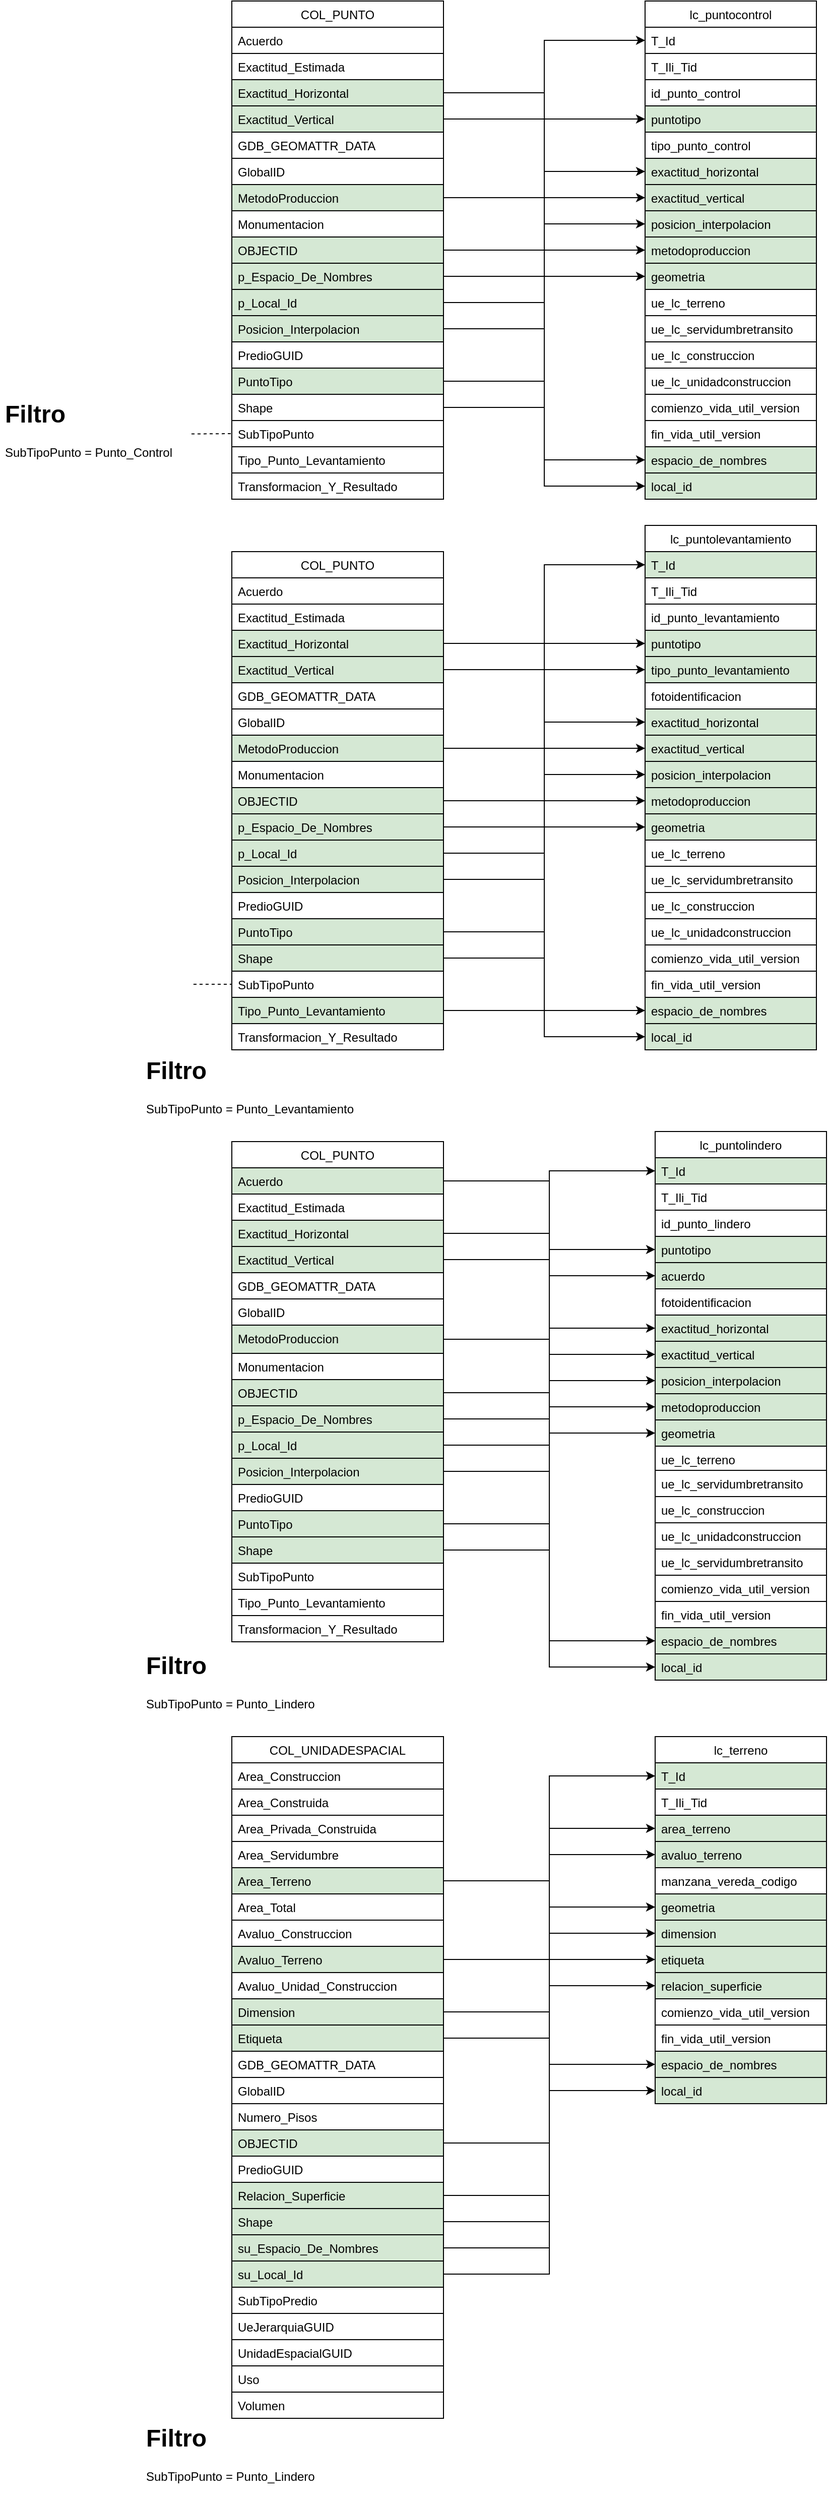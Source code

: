 <mxfile version="13.4.3" type="github">
  <diagram id="C5RBs43oDa-KdzZeNtuy" name="Page-1">
    <mxGraphModel dx="1981" dy="804" grid="1" gridSize="10" guides="1" tooltips="1" connect="1" arrows="1" fold="1" page="1" pageScale="1" pageWidth="827" pageHeight="1169" math="0" shadow="0">
      <root>
        <mxCell id="WIyWlLk6GJQsqaUBKTNV-0" />
        <mxCell id="WIyWlLk6GJQsqaUBKTNV-1" parent="WIyWlLk6GJQsqaUBKTNV-0" />
        <mxCell id="d6ru2MwBGENbhanN7ETm-10" style="edgeStyle=orthogonalEdgeStyle;rounded=0;orthogonalLoop=1;jettySize=auto;html=1;" parent="WIyWlLk6GJQsqaUBKTNV-1" source="mos5AlAUotDcrMjc72mI-51" target="mos5AlAUotDcrMjc72mI-30" edge="1">
          <mxGeometry relative="1" as="geometry" />
        </mxCell>
        <mxCell id="d6ru2MwBGENbhanN7ETm-11" style="edgeStyle=orthogonalEdgeStyle;rounded=0;orthogonalLoop=1;jettySize=auto;html=1;entryX=0;entryY=0.5;entryDx=0;entryDy=0;" parent="WIyWlLk6GJQsqaUBKTNV-1" source="mos5AlAUotDcrMjc72mI-52" target="mos5AlAUotDcrMjc72mI-31" edge="1">
          <mxGeometry relative="1" as="geometry" />
        </mxCell>
        <mxCell id="d6ru2MwBGENbhanN7ETm-12" style="edgeStyle=orthogonalEdgeStyle;rounded=0;orthogonalLoop=1;jettySize=auto;html=1;" parent="WIyWlLk6GJQsqaUBKTNV-1" source="mos5AlAUotDcrMjc72mI-55" target="mos5AlAUotDcrMjc72mI-33" edge="1">
          <mxGeometry relative="1" as="geometry" />
        </mxCell>
        <mxCell id="d6ru2MwBGENbhanN7ETm-14" style="edgeStyle=orthogonalEdgeStyle;rounded=0;orthogonalLoop=1;jettySize=auto;html=1;entryX=0;entryY=0.5;entryDx=0;entryDy=0;" parent="WIyWlLk6GJQsqaUBKTNV-1" source="mos5AlAUotDcrMjc72mI-57" target="mos5AlAUotDcrMjc72mI-40" edge="1">
          <mxGeometry relative="1" as="geometry" />
        </mxCell>
        <mxCell id="d6ru2MwBGENbhanN7ETm-15" style="edgeStyle=orthogonalEdgeStyle;rounded=0;orthogonalLoop=1;jettySize=auto;html=1;" parent="WIyWlLk6GJQsqaUBKTNV-1" source="mos5AlAUotDcrMjc72mI-58" target="mos5AlAUotDcrMjc72mI-44" edge="1">
          <mxGeometry relative="1" as="geometry" />
        </mxCell>
        <mxCell id="d6ru2MwBGENbhanN7ETm-16" style="edgeStyle=orthogonalEdgeStyle;rounded=0;orthogonalLoop=1;jettySize=auto;html=1;entryX=0;entryY=0.5;entryDx=0;entryDy=0;" parent="WIyWlLk6GJQsqaUBKTNV-1" source="mos5AlAUotDcrMjc72mI-59" target="mos5AlAUotDcrMjc72mI-46" edge="1">
          <mxGeometry relative="1" as="geometry" />
        </mxCell>
        <mxCell id="d6ru2MwBGENbhanN7ETm-17" style="edgeStyle=orthogonalEdgeStyle;rounded=0;orthogonalLoop=1;jettySize=auto;html=1;entryX=0;entryY=0.5;entryDx=0;entryDy=0;" parent="WIyWlLk6GJQsqaUBKTNV-1" source="mos5AlAUotDcrMjc72mI-60" target="mos5AlAUotDcrMjc72mI-32" edge="1">
          <mxGeometry relative="1" as="geometry" />
        </mxCell>
        <mxCell id="d6ru2MwBGENbhanN7ETm-18" style="edgeStyle=orthogonalEdgeStyle;rounded=0;orthogonalLoop=1;jettySize=auto;html=1;" parent="WIyWlLk6GJQsqaUBKTNV-1" source="mos5AlAUotDcrMjc72mI-62" target="mos5AlAUotDcrMjc72mI-28" edge="1">
          <mxGeometry relative="1" as="geometry" />
        </mxCell>
        <mxCell id="d6ru2MwBGENbhanN7ETm-19" value="&lt;h1&gt;Filtro&lt;/h1&gt;&lt;p&gt;SubTipoPunto = Punto_Control&lt;/p&gt;" style="text;html=1;strokeColor=none;fillColor=none;spacing=5;spacingTop=-20;whiteSpace=wrap;overflow=hidden;rounded=0;" parent="WIyWlLk6GJQsqaUBKTNV-1" vertex="1">
          <mxGeometry x="-780" y="519" width="190" height="80" as="geometry" />
        </mxCell>
        <mxCell id="d6ru2MwBGENbhanN7ETm-20" value="" style="endArrow=none;dashed=1;html=1;entryX=0;entryY=0.5;entryDx=0;entryDy=0;" parent="WIyWlLk6GJQsqaUBKTNV-1" source="d6ru2MwBGENbhanN7ETm-19" target="mos5AlAUotDcrMjc72mI-64" edge="1">
          <mxGeometry width="50" height="50" relative="1" as="geometry">
            <mxPoint x="-760" y="469" as="sourcePoint" />
            <mxPoint x="-710" y="419" as="targetPoint" />
          </mxGeometry>
        </mxCell>
        <mxCell id="mos5AlAUotDcrMjc72mI-48" value="COL_PUNTO" style="swimlane;fontStyle=0;childLayout=stackLayout;horizontal=1;startSize=26;fillColor=none;horizontalStack=0;resizeParent=1;resizeParentMax=0;resizeLast=0;collapsible=1;marginBottom=0;" parent="WIyWlLk6GJQsqaUBKTNV-1" vertex="1">
          <mxGeometry x="-550" y="129" width="210" height="494" as="geometry" />
        </mxCell>
        <mxCell id="mos5AlAUotDcrMjc72mI-49" value="Acuerdo" style="text;fillColor=none;align=left;verticalAlign=top;spacingLeft=4;spacingRight=4;overflow=hidden;rotatable=0;points=[[0,0.5],[1,0.5]];portConstraint=eastwest;strokeColor=#000000;" parent="mos5AlAUotDcrMjc72mI-48" vertex="1">
          <mxGeometry y="26" width="210" height="26" as="geometry" />
        </mxCell>
        <mxCell id="mos5AlAUotDcrMjc72mI-50" value="Exactitud_Estimada" style="text;fillColor=none;align=left;verticalAlign=top;spacingLeft=4;spacingRight=4;overflow=hidden;rotatable=0;points=[[0,0.5],[1,0.5]];portConstraint=eastwest;strokeColor=#000000;" parent="mos5AlAUotDcrMjc72mI-48" vertex="1">
          <mxGeometry y="52" width="210" height="26" as="geometry" />
        </mxCell>
        <mxCell id="mos5AlAUotDcrMjc72mI-51" value="Exactitud_Horizontal" style="text;fillColor=#d5e8d4;align=left;verticalAlign=top;spacingLeft=4;spacingRight=4;overflow=hidden;rotatable=0;points=[[0,0.5],[1,0.5]];portConstraint=eastwest;strokeColor=#000000;" parent="mos5AlAUotDcrMjc72mI-48" vertex="1">
          <mxGeometry y="78" width="210" height="26" as="geometry" />
        </mxCell>
        <mxCell id="mos5AlAUotDcrMjc72mI-52" value="Exactitud_Vertical" style="text;fillColor=#d5e8d4;align=left;verticalAlign=top;spacingLeft=4;spacingRight=4;overflow=hidden;rotatable=0;points=[[0,0.5],[1,0.5]];portConstraint=eastwest;strokeColor=#000000;" parent="mos5AlAUotDcrMjc72mI-48" vertex="1">
          <mxGeometry y="104" width="210" height="26" as="geometry" />
        </mxCell>
        <mxCell id="mos5AlAUotDcrMjc72mI-53" value="GDB_GEOMATTR_DATA" style="text;fillColor=none;align=left;verticalAlign=top;spacingLeft=4;spacingRight=4;overflow=hidden;rotatable=0;points=[[0,0.5],[1,0.5]];portConstraint=eastwest;strokeColor=#000000;" parent="mos5AlAUotDcrMjc72mI-48" vertex="1">
          <mxGeometry y="130" width="210" height="26" as="geometry" />
        </mxCell>
        <mxCell id="mos5AlAUotDcrMjc72mI-54" value="GlobalID" style="text;fillColor=none;align=left;verticalAlign=top;spacingLeft=4;spacingRight=4;overflow=hidden;rotatable=0;points=[[0,0.5],[1,0.5]];portConstraint=eastwest;strokeColor=#000000;" parent="mos5AlAUotDcrMjc72mI-48" vertex="1">
          <mxGeometry y="156" width="210" height="26" as="geometry" />
        </mxCell>
        <mxCell id="mos5AlAUotDcrMjc72mI-55" value="MetodoProduccion" style="text;fillColor=#d5e8d4;align=left;verticalAlign=top;spacingLeft=4;spacingRight=4;overflow=hidden;rotatable=0;points=[[0,0.5],[1,0.5]];portConstraint=eastwest;strokeColor=#000000;" parent="mos5AlAUotDcrMjc72mI-48" vertex="1">
          <mxGeometry y="182" width="210" height="26" as="geometry" />
        </mxCell>
        <mxCell id="mos5AlAUotDcrMjc72mI-56" value="Monumentacion" style="text;fillColor=none;align=left;verticalAlign=top;spacingLeft=4;spacingRight=4;overflow=hidden;rotatable=0;points=[[0,0.5],[1,0.5]];portConstraint=eastwest;strokeColor=#000000;" parent="mos5AlAUotDcrMjc72mI-48" vertex="1">
          <mxGeometry y="208" width="210" height="26" as="geometry" />
        </mxCell>
        <mxCell id="mos5AlAUotDcrMjc72mI-57" value="OBJECTID" style="text;fillColor=#d5e8d4;align=left;verticalAlign=top;spacingLeft=4;spacingRight=4;overflow=hidden;rotatable=0;points=[[0,0.5],[1,0.5]];portConstraint=eastwest;strokeColor=#000000;" parent="mos5AlAUotDcrMjc72mI-48" vertex="1">
          <mxGeometry y="234" width="210" height="26" as="geometry" />
        </mxCell>
        <mxCell id="mos5AlAUotDcrMjc72mI-58" value="p_Espacio_De_Nombres" style="text;fillColor=#d5e8d4;align=left;verticalAlign=top;spacingLeft=4;spacingRight=4;overflow=hidden;rotatable=0;points=[[0,0.5],[1,0.5]];portConstraint=eastwest;strokeColor=#000000;" parent="mos5AlAUotDcrMjc72mI-48" vertex="1">
          <mxGeometry y="260" width="210" height="26" as="geometry" />
        </mxCell>
        <mxCell id="mos5AlAUotDcrMjc72mI-59" value="p_Local_Id" style="text;fillColor=#d5e8d4;align=left;verticalAlign=top;spacingLeft=4;spacingRight=4;overflow=hidden;rotatable=0;points=[[0,0.5],[1,0.5]];portConstraint=eastwest;strokeColor=#000000;" parent="mos5AlAUotDcrMjc72mI-48" vertex="1">
          <mxGeometry y="286" width="210" height="26" as="geometry" />
        </mxCell>
        <mxCell id="mos5AlAUotDcrMjc72mI-60" value="Posicion_Interpolacion" style="text;fillColor=#d5e8d4;align=left;verticalAlign=top;spacingLeft=4;spacingRight=4;overflow=hidden;rotatable=0;points=[[0,0.5],[1,0.5]];portConstraint=eastwest;strokeColor=#000000;" parent="mos5AlAUotDcrMjc72mI-48" vertex="1">
          <mxGeometry y="312" width="210" height="26" as="geometry" />
        </mxCell>
        <mxCell id="mos5AlAUotDcrMjc72mI-61" value="PredioGUID" style="text;fillColor=none;align=left;verticalAlign=top;spacingLeft=4;spacingRight=4;overflow=hidden;rotatable=0;points=[[0,0.5],[1,0.5]];portConstraint=eastwest;strokeColor=#000000;" parent="mos5AlAUotDcrMjc72mI-48" vertex="1">
          <mxGeometry y="338" width="210" height="26" as="geometry" />
        </mxCell>
        <mxCell id="mos5AlAUotDcrMjc72mI-62" value="PuntoTipo" style="text;fillColor=#d5e8d4;align=left;verticalAlign=top;spacingLeft=4;spacingRight=4;overflow=hidden;rotatable=0;points=[[0,0.5],[1,0.5]];portConstraint=eastwest;strokeColor=#000000;" parent="mos5AlAUotDcrMjc72mI-48" vertex="1">
          <mxGeometry y="364" width="210" height="26" as="geometry" />
        </mxCell>
        <mxCell id="mos5AlAUotDcrMjc72mI-63" value="Shape" style="text;fillColor=none;align=left;verticalAlign=top;spacingLeft=4;spacingRight=4;overflow=hidden;rotatable=0;points=[[0,0.5],[1,0.5]];portConstraint=eastwest;strokeColor=#000000;" parent="mos5AlAUotDcrMjc72mI-48" vertex="1">
          <mxGeometry y="390" width="210" height="26" as="geometry" />
        </mxCell>
        <mxCell id="mos5AlAUotDcrMjc72mI-64" value="SubTipoPunto" style="text;fillColor=none;align=left;verticalAlign=top;spacingLeft=4;spacingRight=4;overflow=hidden;rotatable=0;points=[[0,0.5],[1,0.5]];portConstraint=eastwest;strokeColor=#000000;" parent="mos5AlAUotDcrMjc72mI-48" vertex="1">
          <mxGeometry y="416" width="210" height="26" as="geometry" />
        </mxCell>
        <mxCell id="mos5AlAUotDcrMjc72mI-65" value="Tipo_Punto_Levantamiento" style="text;fillColor=none;align=left;verticalAlign=top;spacingLeft=4;spacingRight=4;overflow=hidden;rotatable=0;points=[[0,0.5],[1,0.5]];portConstraint=eastwest;strokeColor=#000000;" parent="mos5AlAUotDcrMjc72mI-48" vertex="1">
          <mxGeometry y="442" width="210" height="26" as="geometry" />
        </mxCell>
        <mxCell id="mos5AlAUotDcrMjc72mI-66" value="Transformacion_Y_Resultado" style="text;fillColor=none;align=left;verticalAlign=top;spacingLeft=4;spacingRight=4;overflow=hidden;rotatable=0;points=[[0,0.5],[1,0.5]];portConstraint=eastwest;strokeColor=#000000;" parent="mos5AlAUotDcrMjc72mI-48" vertex="1">
          <mxGeometry y="468" width="210" height="26" as="geometry" />
        </mxCell>
        <mxCell id="mos5AlAUotDcrMjc72mI-24" value="lc_puntocontrol" style="swimlane;fontStyle=0;childLayout=stackLayout;horizontal=1;startSize=26;fillColor=none;horizontalStack=0;resizeParent=1;resizeParentMax=0;resizeLast=0;collapsible=1;marginBottom=0;" parent="WIyWlLk6GJQsqaUBKTNV-1" vertex="1">
          <mxGeometry x="-140" y="129" width="170" height="494" as="geometry" />
        </mxCell>
        <mxCell id="mos5AlAUotDcrMjc72mI-40" value="T_Id" style="text;fillColor=none;align=left;verticalAlign=top;spacingLeft=4;spacingRight=4;overflow=hidden;rotatable=0;points=[[0,0.5],[1,0.5]];portConstraint=eastwest;strokeColor=#000000;" parent="mos5AlAUotDcrMjc72mI-24" vertex="1">
          <mxGeometry y="26" width="170" height="26" as="geometry" />
        </mxCell>
        <mxCell id="mos5AlAUotDcrMjc72mI-26" value="T_Ili_Tid" style="text;fillColor=none;align=left;verticalAlign=top;spacingLeft=4;spacingRight=4;overflow=hidden;rotatable=0;points=[[0,0.5],[1,0.5]];portConstraint=eastwest;strokeColor=#000000;" parent="mos5AlAUotDcrMjc72mI-24" vertex="1">
          <mxGeometry y="52" width="170" height="26" as="geometry" />
        </mxCell>
        <mxCell id="mos5AlAUotDcrMjc72mI-27" value="id_punto_control" style="text;fillColor=none;align=left;verticalAlign=top;spacingLeft=4;spacingRight=4;overflow=hidden;rotatable=0;points=[[0,0.5],[1,0.5]];portConstraint=eastwest;strokeColor=#000000;" parent="mos5AlAUotDcrMjc72mI-24" vertex="1">
          <mxGeometry y="78" width="170" height="26" as="geometry" />
        </mxCell>
        <mxCell id="mos5AlAUotDcrMjc72mI-28" value="puntotipo" style="text;fillColor=#d5e8d4;align=left;verticalAlign=top;spacingLeft=4;spacingRight=4;overflow=hidden;rotatable=0;points=[[0,0.5],[1,0.5]];portConstraint=eastwest;strokeColor=#000000;" parent="mos5AlAUotDcrMjc72mI-24" vertex="1">
          <mxGeometry y="104" width="170" height="26" as="geometry" />
        </mxCell>
        <mxCell id="mos5AlAUotDcrMjc72mI-29" value="tipo_punto_control" style="text;fillColor=none;align=left;verticalAlign=top;spacingLeft=4;spacingRight=4;overflow=hidden;rotatable=0;points=[[0,0.5],[1,0.5]];portConstraint=eastwest;strokeColor=#000000;" parent="mos5AlAUotDcrMjc72mI-24" vertex="1">
          <mxGeometry y="130" width="170" height="26" as="geometry" />
        </mxCell>
        <mxCell id="mos5AlAUotDcrMjc72mI-30" value="exactitud_horizontal" style="text;fillColor=#d5e8d4;align=left;verticalAlign=top;spacingLeft=4;spacingRight=4;overflow=hidden;rotatable=0;points=[[0,0.5],[1,0.5]];portConstraint=eastwest;strokeColor=#000000;" parent="mos5AlAUotDcrMjc72mI-24" vertex="1">
          <mxGeometry y="156" width="170" height="26" as="geometry" />
        </mxCell>
        <mxCell id="mos5AlAUotDcrMjc72mI-31" value="exactitud_vertical" style="text;fillColor=#d5e8d4;align=left;verticalAlign=top;spacingLeft=4;spacingRight=4;overflow=hidden;rotatable=0;points=[[0,0.5],[1,0.5]];portConstraint=eastwest;strokeColor=#000000;" parent="mos5AlAUotDcrMjc72mI-24" vertex="1">
          <mxGeometry y="182" width="170" height="26" as="geometry" />
        </mxCell>
        <mxCell id="mos5AlAUotDcrMjc72mI-32" value="posicion_interpolacion" style="text;fillColor=#d5e8d4;align=left;verticalAlign=top;spacingLeft=4;spacingRight=4;overflow=hidden;rotatable=0;points=[[0,0.5],[1,0.5]];portConstraint=eastwest;strokeColor=#000000;" parent="mos5AlAUotDcrMjc72mI-24" vertex="1">
          <mxGeometry y="208" width="170" height="26" as="geometry" />
        </mxCell>
        <mxCell id="mos5AlAUotDcrMjc72mI-33" value="metodoproduccion" style="text;fillColor=#d5e8d4;align=left;verticalAlign=top;spacingLeft=4;spacingRight=4;overflow=hidden;rotatable=0;points=[[0,0.5],[1,0.5]];portConstraint=eastwest;strokeColor=#000000;" parent="mos5AlAUotDcrMjc72mI-24" vertex="1">
          <mxGeometry y="234" width="170" height="26" as="geometry" />
        </mxCell>
        <mxCell id="mos5AlAUotDcrMjc72mI-34" value="geometria" style="text;fillColor=#d5e8d4;align=left;verticalAlign=top;spacingLeft=4;spacingRight=4;overflow=hidden;rotatable=0;points=[[0,0.5],[1,0.5]];portConstraint=eastwest;strokeColor=#000000;" parent="mos5AlAUotDcrMjc72mI-24" vertex="1">
          <mxGeometry y="260" width="170" height="26" as="geometry" />
        </mxCell>
        <mxCell id="mos5AlAUotDcrMjc72mI-35" value="ue_lc_terreno" style="text;fillColor=none;align=left;verticalAlign=top;spacingLeft=4;spacingRight=4;overflow=hidden;rotatable=0;points=[[0,0.5],[1,0.5]];portConstraint=eastwest;strokeColor=#000000;" parent="mos5AlAUotDcrMjc72mI-24" vertex="1">
          <mxGeometry y="286" width="170" height="26" as="geometry" />
        </mxCell>
        <mxCell id="mos5AlAUotDcrMjc72mI-36" value="ue_lc_servidumbretransito" style="text;fillColor=none;align=left;verticalAlign=top;spacingLeft=4;spacingRight=4;overflow=hidden;rotatable=0;points=[[0,0.5],[1,0.5]];portConstraint=eastwest;strokeColor=#000000;" parent="mos5AlAUotDcrMjc72mI-24" vertex="1">
          <mxGeometry y="312" width="170" height="26" as="geometry" />
        </mxCell>
        <mxCell id="mos5AlAUotDcrMjc72mI-37" value="ue_lc_construccion" style="text;fillColor=none;align=left;verticalAlign=top;spacingLeft=4;spacingRight=4;overflow=hidden;rotatable=0;points=[[0,0.5],[1,0.5]];portConstraint=eastwest;strokeColor=#000000;" parent="mos5AlAUotDcrMjc72mI-24" vertex="1">
          <mxGeometry y="338" width="170" height="26" as="geometry" />
        </mxCell>
        <mxCell id="mos5AlAUotDcrMjc72mI-38" value="ue_lc_unidadconstruccion" style="text;fillColor=none;align=left;verticalAlign=top;spacingLeft=4;spacingRight=4;overflow=hidden;rotatable=0;points=[[0,0.5],[1,0.5]];portConstraint=eastwest;strokeColor=#000000;" parent="mos5AlAUotDcrMjc72mI-24" vertex="1">
          <mxGeometry y="364" width="170" height="26" as="geometry" />
        </mxCell>
        <mxCell id="mos5AlAUotDcrMjc72mI-41" value="comienzo_vida_util_version" style="text;fillColor=none;align=left;verticalAlign=top;spacingLeft=4;spacingRight=4;overflow=hidden;rotatable=0;points=[[0,0.5],[1,0.5]];portConstraint=eastwest;strokeColor=#000000;" parent="mos5AlAUotDcrMjc72mI-24" vertex="1">
          <mxGeometry y="390" width="170" height="26" as="geometry" />
        </mxCell>
        <mxCell id="mos5AlAUotDcrMjc72mI-43" value="fin_vida_util_version" style="text;fillColor=none;align=left;verticalAlign=top;spacingLeft=4;spacingRight=4;overflow=hidden;rotatable=0;points=[[0,0.5],[1,0.5]];portConstraint=eastwest;strokeColor=#000000;" parent="mos5AlAUotDcrMjc72mI-24" vertex="1">
          <mxGeometry y="416" width="170" height="26" as="geometry" />
        </mxCell>
        <mxCell id="mos5AlAUotDcrMjc72mI-44" value="espacio_de_nombres" style="text;fillColor=#d5e8d4;align=left;verticalAlign=top;spacingLeft=4;spacingRight=4;overflow=hidden;rotatable=0;points=[[0,0.5],[1,0.5]];portConstraint=eastwest;strokeColor=#000000;" parent="mos5AlAUotDcrMjc72mI-24" vertex="1">
          <mxGeometry y="442" width="170" height="26" as="geometry" />
        </mxCell>
        <mxCell id="mos5AlAUotDcrMjc72mI-46" value="local_id" style="text;fillColor=#d5e8d4;align=left;verticalAlign=top;spacingLeft=4;spacingRight=4;overflow=hidden;rotatable=0;points=[[0,0.5],[1,0.5]];portConstraint=eastwest;strokeColor=#000000;" parent="mos5AlAUotDcrMjc72mI-24" vertex="1">
          <mxGeometry y="468" width="170" height="26" as="geometry" />
        </mxCell>
        <mxCell id="d6ru2MwBGENbhanN7ETm-21" value="lc_puntolevantamiento" style="swimlane;fontStyle=0;childLayout=stackLayout;horizontal=1;startSize=26;fillColor=none;horizontalStack=0;resizeParent=1;resizeParentMax=0;resizeLast=0;collapsible=1;marginBottom=0;strokeColor=#000000;" parent="WIyWlLk6GJQsqaUBKTNV-1" vertex="1">
          <mxGeometry x="-140" y="649" width="170" height="520" as="geometry" />
        </mxCell>
        <mxCell id="d6ru2MwBGENbhanN7ETm-22" value="T_Id" style="text;fillColor=#d5e8d4;align=left;verticalAlign=top;spacingLeft=4;spacingRight=4;overflow=hidden;rotatable=0;points=[[0,0.5],[1,0.5]];portConstraint=eastwest;strokeColor=#000000;" parent="d6ru2MwBGENbhanN7ETm-21" vertex="1">
          <mxGeometry y="26" width="170" height="26" as="geometry" />
        </mxCell>
        <mxCell id="d6ru2MwBGENbhanN7ETm-23" value="T_Ili_Tid" style="text;fillColor=none;align=left;verticalAlign=top;spacingLeft=4;spacingRight=4;overflow=hidden;rotatable=0;points=[[0,0.5],[1,0.5]];portConstraint=eastwest;strokeColor=#000000;" parent="d6ru2MwBGENbhanN7ETm-21" vertex="1">
          <mxGeometry y="52" width="170" height="26" as="geometry" />
        </mxCell>
        <mxCell id="d6ru2MwBGENbhanN7ETm-24" value="id_punto_levantamiento" style="text;fillColor=none;align=left;verticalAlign=top;spacingLeft=4;spacingRight=4;overflow=hidden;rotatable=0;points=[[0,0.5],[1,0.5]];portConstraint=eastwest;strokeColor=#000000;" parent="d6ru2MwBGENbhanN7ETm-21" vertex="1">
          <mxGeometry y="78" width="170" height="26" as="geometry" />
        </mxCell>
        <mxCell id="d6ru2MwBGENbhanN7ETm-25" value="puntotipo" style="text;fillColor=#d5e8d4;align=left;verticalAlign=top;spacingLeft=4;spacingRight=4;overflow=hidden;rotatable=0;points=[[0,0.5],[1,0.5]];portConstraint=eastwest;strokeColor=#000000;" parent="d6ru2MwBGENbhanN7ETm-21" vertex="1">
          <mxGeometry y="104" width="170" height="26" as="geometry" />
        </mxCell>
        <mxCell id="d6ru2MwBGENbhanN7ETm-26" value="tipo_punto_levantamiento" style="text;fillColor=#d5e8d4;align=left;verticalAlign=top;spacingLeft=4;spacingRight=4;overflow=hidden;rotatable=0;points=[[0,0.5],[1,0.5]];portConstraint=eastwest;strokeColor=#000000;" parent="d6ru2MwBGENbhanN7ETm-21" vertex="1">
          <mxGeometry y="130" width="170" height="26" as="geometry" />
        </mxCell>
        <mxCell id="d6ru2MwBGENbhanN7ETm-27" value="fotoidentificacion" style="text;fillColor=none;align=left;verticalAlign=top;spacingLeft=4;spacingRight=4;overflow=hidden;rotatable=0;points=[[0,0.5],[1,0.5]];portConstraint=eastwest;strokeColor=#000000;" parent="d6ru2MwBGENbhanN7ETm-21" vertex="1">
          <mxGeometry y="156" width="170" height="26" as="geometry" />
        </mxCell>
        <mxCell id="d6ru2MwBGENbhanN7ETm-28" value="exactitud_horizontal" style="text;fillColor=#d5e8d4;align=left;verticalAlign=top;spacingLeft=4;spacingRight=4;overflow=hidden;rotatable=0;points=[[0,0.5],[1,0.5]];portConstraint=eastwest;strokeColor=#000000;" parent="d6ru2MwBGENbhanN7ETm-21" vertex="1">
          <mxGeometry y="182" width="170" height="26" as="geometry" />
        </mxCell>
        <mxCell id="d6ru2MwBGENbhanN7ETm-29" value="exactitud_vertical" style="text;fillColor=#d5e8d4;align=left;verticalAlign=top;spacingLeft=4;spacingRight=4;overflow=hidden;rotatable=0;points=[[0,0.5],[1,0.5]];portConstraint=eastwest;strokeColor=#000000;" parent="d6ru2MwBGENbhanN7ETm-21" vertex="1">
          <mxGeometry y="208" width="170" height="26" as="geometry" />
        </mxCell>
        <mxCell id="d6ru2MwBGENbhanN7ETm-30" value="posicion_interpolacion" style="text;fillColor=#d5e8d4;align=left;verticalAlign=top;spacingLeft=4;spacingRight=4;overflow=hidden;rotatable=0;points=[[0,0.5],[1,0.5]];portConstraint=eastwest;strokeColor=#000000;" parent="d6ru2MwBGENbhanN7ETm-21" vertex="1">
          <mxGeometry y="234" width="170" height="26" as="geometry" />
        </mxCell>
        <mxCell id="d6ru2MwBGENbhanN7ETm-31" value="metodoproduccion" style="text;fillColor=#d5e8d4;align=left;verticalAlign=top;spacingLeft=4;spacingRight=4;overflow=hidden;rotatable=0;points=[[0,0.5],[1,0.5]];portConstraint=eastwest;strokeColor=#000000;" parent="d6ru2MwBGENbhanN7ETm-21" vertex="1">
          <mxGeometry y="260" width="170" height="26" as="geometry" />
        </mxCell>
        <mxCell id="d6ru2MwBGENbhanN7ETm-32" value="geometria" style="text;fillColor=#d5e8d4;align=left;verticalAlign=top;spacingLeft=4;spacingRight=4;overflow=hidden;rotatable=0;points=[[0,0.5],[1,0.5]];portConstraint=eastwest;strokeColor=#000000;" parent="d6ru2MwBGENbhanN7ETm-21" vertex="1">
          <mxGeometry y="286" width="170" height="26" as="geometry" />
        </mxCell>
        <mxCell id="d6ru2MwBGENbhanN7ETm-33" value="ue_lc_terreno" style="text;fillColor=none;align=left;verticalAlign=top;spacingLeft=4;spacingRight=4;overflow=hidden;rotatable=0;points=[[0,0.5],[1,0.5]];portConstraint=eastwest;strokeColor=#000000;" parent="d6ru2MwBGENbhanN7ETm-21" vertex="1">
          <mxGeometry y="312" width="170" height="26" as="geometry" />
        </mxCell>
        <mxCell id="d6ru2MwBGENbhanN7ETm-34" value="ue_lc_servidumbretransito" style="text;fillColor=none;align=left;verticalAlign=top;spacingLeft=4;spacingRight=4;overflow=hidden;rotatable=0;points=[[0,0.5],[1,0.5]];portConstraint=eastwest;strokeColor=#000000;" parent="d6ru2MwBGENbhanN7ETm-21" vertex="1">
          <mxGeometry y="338" width="170" height="26" as="geometry" />
        </mxCell>
        <mxCell id="d6ru2MwBGENbhanN7ETm-35" value="ue_lc_construccion" style="text;fillColor=none;align=left;verticalAlign=top;spacingLeft=4;spacingRight=4;overflow=hidden;rotatable=0;points=[[0,0.5],[1,0.5]];portConstraint=eastwest;strokeColor=#000000;" parent="d6ru2MwBGENbhanN7ETm-21" vertex="1">
          <mxGeometry y="364" width="170" height="26" as="geometry" />
        </mxCell>
        <mxCell id="d6ru2MwBGENbhanN7ETm-36" value="ue_lc_unidadconstruccion" style="text;fillColor=none;align=left;verticalAlign=top;spacingLeft=4;spacingRight=4;overflow=hidden;rotatable=0;points=[[0,0.5],[1,0.5]];portConstraint=eastwest;strokeColor=#000000;" parent="d6ru2MwBGENbhanN7ETm-21" vertex="1">
          <mxGeometry y="390" width="170" height="26" as="geometry" />
        </mxCell>
        <mxCell id="d6ru2MwBGENbhanN7ETm-37" value="comienzo_vida_util_version" style="text;fillColor=none;align=left;verticalAlign=top;spacingLeft=4;spacingRight=4;overflow=hidden;rotatable=0;points=[[0,0.5],[1,0.5]];portConstraint=eastwest;strokeColor=#000000;" parent="d6ru2MwBGENbhanN7ETm-21" vertex="1">
          <mxGeometry y="416" width="170" height="26" as="geometry" />
        </mxCell>
        <mxCell id="d6ru2MwBGENbhanN7ETm-38" value="fin_vida_util_version" style="text;fillColor=none;align=left;verticalAlign=top;spacingLeft=4;spacingRight=4;overflow=hidden;rotatable=0;points=[[0,0.5],[1,0.5]];portConstraint=eastwest;strokeColor=#000000;" parent="d6ru2MwBGENbhanN7ETm-21" vertex="1">
          <mxGeometry y="442" width="170" height="26" as="geometry" />
        </mxCell>
        <mxCell id="d6ru2MwBGENbhanN7ETm-39" value="espacio_de_nombres" style="text;fillColor=#d5e8d4;align=left;verticalAlign=top;spacingLeft=4;spacingRight=4;overflow=hidden;rotatable=0;points=[[0,0.5],[1,0.5]];portConstraint=eastwest;strokeColor=#000000;" parent="d6ru2MwBGENbhanN7ETm-21" vertex="1">
          <mxGeometry y="468" width="170" height="26" as="geometry" />
        </mxCell>
        <mxCell id="d6ru2MwBGENbhanN7ETm-40" value="local_id" style="text;fillColor=#d5e8d4;align=left;verticalAlign=top;spacingLeft=4;spacingRight=4;overflow=hidden;rotatable=0;points=[[0,0.5],[1,0.5]];portConstraint=eastwest;strokeColor=#000000;" parent="d6ru2MwBGENbhanN7ETm-21" vertex="1">
          <mxGeometry y="494" width="170" height="26" as="geometry" />
        </mxCell>
        <mxCell id="d6ru2MwBGENbhanN7ETm-42" value="COL_PUNTO" style="swimlane;fontStyle=0;childLayout=stackLayout;horizontal=1;startSize=26;fillColor=none;horizontalStack=0;resizeParent=1;resizeParentMax=0;resizeLast=0;collapsible=1;marginBottom=0;" parent="WIyWlLk6GJQsqaUBKTNV-1" vertex="1">
          <mxGeometry x="-550" y="675" width="210" height="494" as="geometry" />
        </mxCell>
        <mxCell id="d6ru2MwBGENbhanN7ETm-43" value="Acuerdo" style="text;fillColor=none;align=left;verticalAlign=top;spacingLeft=4;spacingRight=4;overflow=hidden;rotatable=0;points=[[0,0.5],[1,0.5]];portConstraint=eastwest;strokeColor=#000000;" parent="d6ru2MwBGENbhanN7ETm-42" vertex="1">
          <mxGeometry y="26" width="210" height="26" as="geometry" />
        </mxCell>
        <mxCell id="d6ru2MwBGENbhanN7ETm-44" value="Exactitud_Estimada" style="text;fillColor=none;align=left;verticalAlign=top;spacingLeft=4;spacingRight=4;overflow=hidden;rotatable=0;points=[[0,0.5],[1,0.5]];portConstraint=eastwest;strokeColor=#000000;" parent="d6ru2MwBGENbhanN7ETm-42" vertex="1">
          <mxGeometry y="52" width="210" height="26" as="geometry" />
        </mxCell>
        <mxCell id="d6ru2MwBGENbhanN7ETm-45" value="Exactitud_Horizontal" style="text;align=left;verticalAlign=top;spacingLeft=4;spacingRight=4;overflow=hidden;rotatable=0;points=[[0,0.5],[1,0.5]];portConstraint=eastwest;fillColor=#d5e8d4;strokeColor=#000000;" parent="d6ru2MwBGENbhanN7ETm-42" vertex="1">
          <mxGeometry y="78" width="210" height="26" as="geometry" />
        </mxCell>
        <mxCell id="d6ru2MwBGENbhanN7ETm-46" value="Exactitud_Vertical" style="text;align=left;verticalAlign=top;spacingLeft=4;spacingRight=4;overflow=hidden;rotatable=0;points=[[0,0.5],[1,0.5]];portConstraint=eastwest;fillColor=#d5e8d4;strokeColor=#000000;" parent="d6ru2MwBGENbhanN7ETm-42" vertex="1">
          <mxGeometry y="104" width="210" height="26" as="geometry" />
        </mxCell>
        <mxCell id="d6ru2MwBGENbhanN7ETm-47" value="GDB_GEOMATTR_DATA" style="text;fillColor=none;align=left;verticalAlign=top;spacingLeft=4;spacingRight=4;overflow=hidden;rotatable=0;points=[[0,0.5],[1,0.5]];portConstraint=eastwest;strokeColor=#000000;" parent="d6ru2MwBGENbhanN7ETm-42" vertex="1">
          <mxGeometry y="130" width="210" height="26" as="geometry" />
        </mxCell>
        <mxCell id="d6ru2MwBGENbhanN7ETm-48" value="GlobalID" style="text;fillColor=none;align=left;verticalAlign=top;spacingLeft=4;spacingRight=4;overflow=hidden;rotatable=0;points=[[0,0.5],[1,0.5]];portConstraint=eastwest;strokeColor=#000000;" parent="d6ru2MwBGENbhanN7ETm-42" vertex="1">
          <mxGeometry y="156" width="210" height="26" as="geometry" />
        </mxCell>
        <mxCell id="d6ru2MwBGENbhanN7ETm-49" value="MetodoProduccion" style="text;align=left;verticalAlign=top;spacingLeft=4;spacingRight=4;overflow=hidden;rotatable=0;points=[[0,0.5],[1,0.5]];portConstraint=eastwest;fillColor=#d5e8d4;strokeColor=#000000;" parent="d6ru2MwBGENbhanN7ETm-42" vertex="1">
          <mxGeometry y="182" width="210" height="26" as="geometry" />
        </mxCell>
        <mxCell id="d6ru2MwBGENbhanN7ETm-50" value="Monumentacion" style="text;fillColor=none;align=left;verticalAlign=top;spacingLeft=4;spacingRight=4;overflow=hidden;rotatable=0;points=[[0,0.5],[1,0.5]];portConstraint=eastwest;strokeColor=#000000;" parent="d6ru2MwBGENbhanN7ETm-42" vertex="1">
          <mxGeometry y="208" width="210" height="26" as="geometry" />
        </mxCell>
        <mxCell id="d6ru2MwBGENbhanN7ETm-51" value="OBJECTID" style="text;align=left;verticalAlign=top;spacingLeft=4;spacingRight=4;overflow=hidden;rotatable=0;points=[[0,0.5],[1,0.5]];portConstraint=eastwest;fillColor=#d5e8d4;strokeColor=#000000;" parent="d6ru2MwBGENbhanN7ETm-42" vertex="1">
          <mxGeometry y="234" width="210" height="26" as="geometry" />
        </mxCell>
        <mxCell id="d6ru2MwBGENbhanN7ETm-52" value="p_Espacio_De_Nombres" style="text;align=left;verticalAlign=top;spacingLeft=4;spacingRight=4;overflow=hidden;rotatable=0;points=[[0,0.5],[1,0.5]];portConstraint=eastwest;fillColor=#d5e8d4;strokeColor=#000000;" parent="d6ru2MwBGENbhanN7ETm-42" vertex="1">
          <mxGeometry y="260" width="210" height="26" as="geometry" />
        </mxCell>
        <mxCell id="d6ru2MwBGENbhanN7ETm-53" value="p_Local_Id" style="text;align=left;verticalAlign=top;spacingLeft=4;spacingRight=4;overflow=hidden;rotatable=0;points=[[0,0.5],[1,0.5]];portConstraint=eastwest;fillColor=#d5e8d4;strokeColor=#000000;" parent="d6ru2MwBGENbhanN7ETm-42" vertex="1">
          <mxGeometry y="286" width="210" height="26" as="geometry" />
        </mxCell>
        <mxCell id="d6ru2MwBGENbhanN7ETm-54" value="Posicion_Interpolacion" style="text;align=left;verticalAlign=top;spacingLeft=4;spacingRight=4;overflow=hidden;rotatable=0;points=[[0,0.5],[1,0.5]];portConstraint=eastwest;fillColor=#d5e8d4;strokeColor=#000000;" parent="d6ru2MwBGENbhanN7ETm-42" vertex="1">
          <mxGeometry y="312" width="210" height="26" as="geometry" />
        </mxCell>
        <mxCell id="d6ru2MwBGENbhanN7ETm-55" value="PredioGUID" style="text;fillColor=none;align=left;verticalAlign=top;spacingLeft=4;spacingRight=4;overflow=hidden;rotatable=0;points=[[0,0.5],[1,0.5]];portConstraint=eastwest;strokeColor=#000000;" parent="d6ru2MwBGENbhanN7ETm-42" vertex="1">
          <mxGeometry y="338" width="210" height="26" as="geometry" />
        </mxCell>
        <mxCell id="d6ru2MwBGENbhanN7ETm-56" value="PuntoTipo" style="text;align=left;verticalAlign=top;spacingLeft=4;spacingRight=4;overflow=hidden;rotatable=0;points=[[0,0.5],[1,0.5]];portConstraint=eastwest;fillColor=#d5e8d4;strokeColor=#000000;" parent="d6ru2MwBGENbhanN7ETm-42" vertex="1">
          <mxGeometry y="364" width="210" height="26" as="geometry" />
        </mxCell>
        <mxCell id="d6ru2MwBGENbhanN7ETm-57" value="Shape" style="text;fillColor=#d5e8d4;align=left;verticalAlign=top;spacingLeft=4;spacingRight=4;overflow=hidden;rotatable=0;points=[[0,0.5],[1,0.5]];portConstraint=eastwest;strokeColor=#000000;" parent="d6ru2MwBGENbhanN7ETm-42" vertex="1">
          <mxGeometry y="390" width="210" height="26" as="geometry" />
        </mxCell>
        <mxCell id="d6ru2MwBGENbhanN7ETm-58" value="SubTipoPunto" style="text;fillColor=none;align=left;verticalAlign=top;spacingLeft=4;spacingRight=4;overflow=hidden;rotatable=0;points=[[0,0.5],[1,0.5]];portConstraint=eastwest;strokeColor=#000000;" parent="d6ru2MwBGENbhanN7ETm-42" vertex="1">
          <mxGeometry y="416" width="210" height="26" as="geometry" />
        </mxCell>
        <mxCell id="d6ru2MwBGENbhanN7ETm-59" value="Tipo_Punto_Levantamiento" style="text;fillColor=#d5e8d4;align=left;verticalAlign=top;spacingLeft=4;spacingRight=4;overflow=hidden;rotatable=0;points=[[0,0.5],[1,0.5]];portConstraint=eastwest;strokeColor=#000000;" parent="d6ru2MwBGENbhanN7ETm-42" vertex="1">
          <mxGeometry y="442" width="210" height="26" as="geometry" />
        </mxCell>
        <mxCell id="d6ru2MwBGENbhanN7ETm-60" value="Transformacion_Y_Resultado" style="text;fillColor=none;align=left;verticalAlign=top;spacingLeft=4;spacingRight=4;overflow=hidden;rotatable=0;points=[[0,0.5],[1,0.5]];portConstraint=eastwest;strokeColor=#000000;" parent="d6ru2MwBGENbhanN7ETm-42" vertex="1">
          <mxGeometry y="468" width="210" height="26" as="geometry" />
        </mxCell>
        <mxCell id="d6ru2MwBGENbhanN7ETm-61" value="&lt;h1&gt;Filtro&lt;/h1&gt;&lt;p&gt;SubTipoPunto = Punto_Levantamiento&lt;/p&gt;" style="text;html=1;strokeColor=none;fillColor=none;spacing=5;spacingTop=-20;whiteSpace=wrap;overflow=hidden;rounded=0;" parent="WIyWlLk6GJQsqaUBKTNV-1" vertex="1">
          <mxGeometry x="-640" y="1170" width="220" height="80" as="geometry" />
        </mxCell>
        <mxCell id="d6ru2MwBGENbhanN7ETm-62" value="" style="endArrow=none;dashed=1;html=1;entryX=0;entryY=0.5;entryDx=0;entryDy=0;exitX=1.009;exitY=0.588;exitDx=0;exitDy=0;exitPerimeter=0;" parent="WIyWlLk6GJQsqaUBKTNV-1" target="d6ru2MwBGENbhanN7ETm-58" edge="1">
          <mxGeometry width="50" height="50" relative="1" as="geometry">
            <mxPoint x="-588.02" y="1104.04" as="sourcePoint" />
            <mxPoint x="-600" y="1189" as="targetPoint" />
          </mxGeometry>
        </mxCell>
        <mxCell id="d6ru2MwBGENbhanN7ETm-63" style="edgeStyle=orthogonalEdgeStyle;rounded=0;orthogonalLoop=1;jettySize=auto;html=1;" parent="WIyWlLk6GJQsqaUBKTNV-1" source="d6ru2MwBGENbhanN7ETm-45" target="d6ru2MwBGENbhanN7ETm-28" edge="1">
          <mxGeometry relative="1" as="geometry" />
        </mxCell>
        <mxCell id="d6ru2MwBGENbhanN7ETm-64" style="edgeStyle=orthogonalEdgeStyle;rounded=0;orthogonalLoop=1;jettySize=auto;html=1;entryX=0;entryY=0.5;entryDx=0;entryDy=0;" parent="WIyWlLk6GJQsqaUBKTNV-1" source="d6ru2MwBGENbhanN7ETm-46" target="d6ru2MwBGENbhanN7ETm-29" edge="1">
          <mxGeometry relative="1" as="geometry" />
        </mxCell>
        <mxCell id="d6ru2MwBGENbhanN7ETm-65" style="edgeStyle=orthogonalEdgeStyle;rounded=0;orthogonalLoop=1;jettySize=auto;html=1;entryX=0;entryY=0.5;entryDx=0;entryDy=0;" parent="WIyWlLk6GJQsqaUBKTNV-1" source="d6ru2MwBGENbhanN7ETm-49" target="d6ru2MwBGENbhanN7ETm-31" edge="1">
          <mxGeometry relative="1" as="geometry" />
        </mxCell>
        <mxCell id="d6ru2MwBGENbhanN7ETm-66" style="edgeStyle=orthogonalEdgeStyle;rounded=0;orthogonalLoop=1;jettySize=auto;html=1;entryX=0;entryY=0.5;entryDx=0;entryDy=0;" parent="WIyWlLk6GJQsqaUBKTNV-1" source="d6ru2MwBGENbhanN7ETm-51" target="d6ru2MwBGENbhanN7ETm-22" edge="1">
          <mxGeometry relative="1" as="geometry" />
        </mxCell>
        <mxCell id="d6ru2MwBGENbhanN7ETm-67" style="edgeStyle=orthogonalEdgeStyle;rounded=0;orthogonalLoop=1;jettySize=auto;html=1;entryX=0;entryY=0.5;entryDx=0;entryDy=0;" parent="WIyWlLk6GJQsqaUBKTNV-1" source="d6ru2MwBGENbhanN7ETm-57" target="d6ru2MwBGENbhanN7ETm-32" edge="1">
          <mxGeometry relative="1" as="geometry" />
        </mxCell>
        <mxCell id="d6ru2MwBGENbhanN7ETm-68" style="edgeStyle=orthogonalEdgeStyle;rounded=0;orthogonalLoop=1;jettySize=auto;html=1;entryX=0;entryY=0.5;entryDx=0;entryDy=0;" parent="WIyWlLk6GJQsqaUBKTNV-1" source="d6ru2MwBGENbhanN7ETm-52" target="d6ru2MwBGENbhanN7ETm-39" edge="1">
          <mxGeometry relative="1" as="geometry" />
        </mxCell>
        <mxCell id="d6ru2MwBGENbhanN7ETm-69" style="edgeStyle=orthogonalEdgeStyle;rounded=0;orthogonalLoop=1;jettySize=auto;html=1;entryX=0;entryY=0.5;entryDx=0;entryDy=0;" parent="WIyWlLk6GJQsqaUBKTNV-1" source="d6ru2MwBGENbhanN7ETm-53" target="d6ru2MwBGENbhanN7ETm-40" edge="1">
          <mxGeometry relative="1" as="geometry" />
        </mxCell>
        <mxCell id="d6ru2MwBGENbhanN7ETm-70" style="edgeStyle=orthogonalEdgeStyle;rounded=0;orthogonalLoop=1;jettySize=auto;html=1;entryX=0;entryY=0.5;entryDx=0;entryDy=0;" parent="WIyWlLk6GJQsqaUBKTNV-1" source="d6ru2MwBGENbhanN7ETm-54" target="d6ru2MwBGENbhanN7ETm-30" edge="1">
          <mxGeometry relative="1" as="geometry" />
        </mxCell>
        <mxCell id="d6ru2MwBGENbhanN7ETm-71" style="edgeStyle=orthogonalEdgeStyle;rounded=0;orthogonalLoop=1;jettySize=auto;html=1;entryX=0;entryY=0.5;entryDx=0;entryDy=0;" parent="WIyWlLk6GJQsqaUBKTNV-1" source="d6ru2MwBGENbhanN7ETm-56" target="d6ru2MwBGENbhanN7ETm-25" edge="1">
          <mxGeometry relative="1" as="geometry" />
        </mxCell>
        <mxCell id="d6ru2MwBGENbhanN7ETm-72" style="edgeStyle=orthogonalEdgeStyle;rounded=0;orthogonalLoop=1;jettySize=auto;html=1;entryX=0;entryY=0.5;entryDx=0;entryDy=0;" parent="WIyWlLk6GJQsqaUBKTNV-1" source="d6ru2MwBGENbhanN7ETm-59" target="d6ru2MwBGENbhanN7ETm-26" edge="1">
          <mxGeometry relative="1" as="geometry" />
        </mxCell>
        <mxCell id="giiMklBlNH24HYXztpoA-64" style="edgeStyle=orthogonalEdgeStyle;rounded=0;orthogonalLoop=1;jettySize=auto;html=1;entryX=0;entryY=0.5;entryDx=0;entryDy=0;" edge="1" parent="WIyWlLk6GJQsqaUBKTNV-1" source="giiMklBlNH24HYXztpoA-1" target="giiMklBlNH24HYXztpoA-47">
          <mxGeometry relative="1" as="geometry" />
        </mxCell>
        <mxCell id="giiMklBlNH24HYXztpoA-66" style="edgeStyle=orthogonalEdgeStyle;rounded=0;orthogonalLoop=1;jettySize=auto;html=1;entryX=0;entryY=0.5;entryDx=0;entryDy=0;" edge="1" parent="WIyWlLk6GJQsqaUBKTNV-1" source="giiMklBlNH24HYXztpoA-3" target="giiMklBlNH24HYXztpoA-49">
          <mxGeometry relative="1" as="geometry" />
        </mxCell>
        <mxCell id="giiMklBlNH24HYXztpoA-67" style="edgeStyle=orthogonalEdgeStyle;rounded=0;orthogonalLoop=1;jettySize=auto;html=1;entryX=0;entryY=0.5;entryDx=0;entryDy=0;" edge="1" parent="WIyWlLk6GJQsqaUBKTNV-1" source="giiMklBlNH24HYXztpoA-4" target="giiMklBlNH24HYXztpoA-53">
          <mxGeometry relative="1" as="geometry" />
        </mxCell>
        <mxCell id="giiMklBlNH24HYXztpoA-68" style="edgeStyle=orthogonalEdgeStyle;rounded=0;orthogonalLoop=1;jettySize=auto;html=1;entryX=0;entryY=0.5;entryDx=0;entryDy=0;" edge="1" parent="WIyWlLk6GJQsqaUBKTNV-1" source="giiMklBlNH24HYXztpoA-9" target="giiMklBlNH24HYXztpoA-22">
          <mxGeometry relative="1" as="geometry" />
        </mxCell>
        <mxCell id="giiMklBlNH24HYXztpoA-69" style="edgeStyle=orthogonalEdgeStyle;rounded=0;orthogonalLoop=1;jettySize=auto;html=1;entryX=0;entryY=0.5;entryDx=0;entryDy=0;" edge="1" parent="WIyWlLk6GJQsqaUBKTNV-1" source="giiMklBlNH24HYXztpoA-10" target="giiMklBlNH24HYXztpoA-62">
          <mxGeometry relative="1" as="geometry" />
        </mxCell>
        <mxCell id="giiMklBlNH24HYXztpoA-70" style="edgeStyle=orthogonalEdgeStyle;rounded=0;orthogonalLoop=1;jettySize=auto;html=1;" edge="1" parent="WIyWlLk6GJQsqaUBKTNV-1" source="giiMklBlNH24HYXztpoA-11" target="giiMklBlNH24HYXztpoA-63">
          <mxGeometry relative="1" as="geometry" />
        </mxCell>
        <mxCell id="giiMklBlNH24HYXztpoA-71" style="edgeStyle=orthogonalEdgeStyle;rounded=0;orthogonalLoop=1;jettySize=auto;html=1;entryX=0;entryY=0.5;entryDx=0;entryDy=0;" edge="1" parent="WIyWlLk6GJQsqaUBKTNV-1" source="giiMklBlNH24HYXztpoA-12" target="giiMklBlNH24HYXztpoA-50">
          <mxGeometry relative="1" as="geometry" />
        </mxCell>
        <mxCell id="giiMklBlNH24HYXztpoA-72" style="edgeStyle=orthogonalEdgeStyle;rounded=0;orthogonalLoop=1;jettySize=auto;html=1;entryX=0;entryY=0.5;entryDx=0;entryDy=0;" edge="1" parent="WIyWlLk6GJQsqaUBKTNV-1" source="giiMklBlNH24HYXztpoA-14" target="giiMklBlNH24HYXztpoA-44">
          <mxGeometry relative="1" as="geometry" />
        </mxCell>
        <mxCell id="giiMklBlNH24HYXztpoA-73" style="edgeStyle=orthogonalEdgeStyle;rounded=0;orthogonalLoop=1;jettySize=auto;html=1;" edge="1" parent="WIyWlLk6GJQsqaUBKTNV-1" source="giiMklBlNH24HYXztpoA-15" target="giiMklBlNH24HYXztpoA-48">
          <mxGeometry relative="1" as="geometry" />
        </mxCell>
        <mxCell id="giiMklBlNH24HYXztpoA-74" value="&lt;h1&gt;Filtro&lt;/h1&gt;&lt;p&gt;SubTipoPunto = Punto_Lindero&lt;/p&gt;" style="text;html=1;strokeColor=none;fillColor=none;spacing=5;spacingTop=-20;whiteSpace=wrap;overflow=hidden;rounded=0;" vertex="1" parent="WIyWlLk6GJQsqaUBKTNV-1">
          <mxGeometry x="-640" y="1760" width="220" height="80" as="geometry" />
        </mxCell>
        <mxCell id="giiMklBlNH24HYXztpoA-0" value="COL_PUNTO" style="swimlane;fontStyle=0;childLayout=stackLayout;horizontal=1;startSize=26;fillColor=none;horizontalStack=0;resizeParent=1;resizeParentMax=0;resizeLast=0;collapsible=1;marginBottom=0;" vertex="1" parent="WIyWlLk6GJQsqaUBKTNV-1">
          <mxGeometry x="-550" y="1260" width="210" height="496" as="geometry" />
        </mxCell>
        <mxCell id="giiMklBlNH24HYXztpoA-1" value="Acuerdo" style="text;fillColor=#d5e8d4;align=left;verticalAlign=top;spacingLeft=4;spacingRight=4;overflow=hidden;rotatable=0;points=[[0,0.5],[1,0.5]];portConstraint=eastwest;strokeColor=#000000;" vertex="1" parent="giiMklBlNH24HYXztpoA-0">
          <mxGeometry y="26" width="210" height="26" as="geometry" />
        </mxCell>
        <mxCell id="giiMklBlNH24HYXztpoA-2" value="Exactitud_Estimada" style="text;fillColor=none;align=left;verticalAlign=top;spacingLeft=4;spacingRight=4;overflow=hidden;rotatable=0;points=[[0,0.5],[1,0.5]];portConstraint=eastwest;strokeColor=#000000;" vertex="1" parent="giiMklBlNH24HYXztpoA-0">
          <mxGeometry y="52" width="210" height="26" as="geometry" />
        </mxCell>
        <mxCell id="giiMklBlNH24HYXztpoA-3" value="Exactitud_Horizontal" style="text;align=left;verticalAlign=top;spacingLeft=4;spacingRight=4;overflow=hidden;rotatable=0;points=[[0,0.5],[1,0.5]];portConstraint=eastwest;fillColor=#d5e8d4;strokeColor=#000000;" vertex="1" parent="giiMklBlNH24HYXztpoA-0">
          <mxGeometry y="78" width="210" height="26" as="geometry" />
        </mxCell>
        <mxCell id="giiMklBlNH24HYXztpoA-4" value="Exactitud_Vertical" style="text;align=left;verticalAlign=top;spacingLeft=4;spacingRight=4;overflow=hidden;rotatable=0;points=[[0,0.5],[1,0.5]];portConstraint=eastwest;fillColor=#d5e8d4;strokeColor=#000000;" vertex="1" parent="giiMklBlNH24HYXztpoA-0">
          <mxGeometry y="104" width="210" height="26" as="geometry" />
        </mxCell>
        <mxCell id="giiMklBlNH24HYXztpoA-5" value="GDB_GEOMATTR_DATA" style="text;fillColor=none;align=left;verticalAlign=top;spacingLeft=4;spacingRight=4;overflow=hidden;rotatable=0;points=[[0,0.5],[1,0.5]];portConstraint=eastwest;strokeColor=#000000;" vertex="1" parent="giiMklBlNH24HYXztpoA-0">
          <mxGeometry y="130" width="210" height="26" as="geometry" />
        </mxCell>
        <mxCell id="giiMklBlNH24HYXztpoA-6" value="GlobalID" style="text;fillColor=none;align=left;verticalAlign=top;spacingLeft=4;spacingRight=4;overflow=hidden;rotatable=0;points=[[0,0.5],[1,0.5]];portConstraint=eastwest;strokeColor=#000000;" vertex="1" parent="giiMklBlNH24HYXztpoA-0">
          <mxGeometry y="156" width="210" height="26" as="geometry" />
        </mxCell>
        <mxCell id="giiMklBlNH24HYXztpoA-7" value="MetodoProduccion" style="text;align=left;verticalAlign=top;spacingLeft=4;spacingRight=4;overflow=hidden;rotatable=0;points=[[0,0.5],[1,0.5]];portConstraint=eastwest;fillColor=#d5e8d4;strokeColor=#000000;" vertex="1" parent="giiMklBlNH24HYXztpoA-0">
          <mxGeometry y="182" width="210" height="28" as="geometry" />
        </mxCell>
        <mxCell id="giiMklBlNH24HYXztpoA-8" value="Monumentacion" style="text;fillColor=none;align=left;verticalAlign=top;spacingLeft=4;spacingRight=4;overflow=hidden;rotatable=0;points=[[0,0.5],[1,0.5]];portConstraint=eastwest;strokeColor=#000000;" vertex="1" parent="giiMklBlNH24HYXztpoA-0">
          <mxGeometry y="210" width="210" height="26" as="geometry" />
        </mxCell>
        <mxCell id="giiMklBlNH24HYXztpoA-9" value="OBJECTID" style="text;align=left;verticalAlign=top;spacingLeft=4;spacingRight=4;overflow=hidden;rotatable=0;points=[[0,0.5],[1,0.5]];portConstraint=eastwest;fillColor=#d5e8d4;strokeColor=#000000;" vertex="1" parent="giiMklBlNH24HYXztpoA-0">
          <mxGeometry y="236" width="210" height="26" as="geometry" />
        </mxCell>
        <mxCell id="giiMklBlNH24HYXztpoA-10" value="p_Espacio_De_Nombres" style="text;align=left;verticalAlign=top;spacingLeft=4;spacingRight=4;overflow=hidden;rotatable=0;points=[[0,0.5],[1,0.5]];portConstraint=eastwest;fillColor=#d5e8d4;strokeColor=#000000;" vertex="1" parent="giiMklBlNH24HYXztpoA-0">
          <mxGeometry y="262" width="210" height="26" as="geometry" />
        </mxCell>
        <mxCell id="giiMklBlNH24HYXztpoA-11" value="p_Local_Id" style="text;align=left;verticalAlign=top;spacingLeft=4;spacingRight=4;overflow=hidden;rotatable=0;points=[[0,0.5],[1,0.5]];portConstraint=eastwest;fillColor=#d5e8d4;strokeColor=#000000;" vertex="1" parent="giiMklBlNH24HYXztpoA-0">
          <mxGeometry y="288" width="210" height="26" as="geometry" />
        </mxCell>
        <mxCell id="giiMklBlNH24HYXztpoA-12" value="Posicion_Interpolacion" style="text;align=left;verticalAlign=top;spacingLeft=4;spacingRight=4;overflow=hidden;rotatable=0;points=[[0,0.5],[1,0.5]];portConstraint=eastwest;fillColor=#d5e8d4;strokeColor=#000000;" vertex="1" parent="giiMklBlNH24HYXztpoA-0">
          <mxGeometry y="314" width="210" height="26" as="geometry" />
        </mxCell>
        <mxCell id="giiMklBlNH24HYXztpoA-13" value="PredioGUID" style="text;fillColor=none;align=left;verticalAlign=top;spacingLeft=4;spacingRight=4;overflow=hidden;rotatable=0;points=[[0,0.5],[1,0.5]];portConstraint=eastwest;strokeColor=#000000;" vertex="1" parent="giiMklBlNH24HYXztpoA-0">
          <mxGeometry y="340" width="210" height="26" as="geometry" />
        </mxCell>
        <mxCell id="giiMklBlNH24HYXztpoA-14" value="PuntoTipo" style="text;align=left;verticalAlign=top;spacingLeft=4;spacingRight=4;overflow=hidden;rotatable=0;points=[[0,0.5],[1,0.5]];portConstraint=eastwest;fillColor=#d5e8d4;strokeColor=#000000;" vertex="1" parent="giiMklBlNH24HYXztpoA-0">
          <mxGeometry y="366" width="210" height="26" as="geometry" />
        </mxCell>
        <mxCell id="giiMklBlNH24HYXztpoA-15" value="Shape" style="text;align=left;verticalAlign=top;spacingLeft=4;spacingRight=4;overflow=hidden;rotatable=0;points=[[0,0.5],[1,0.5]];portConstraint=eastwest;fillColor=#d5e8d4;strokeColor=#000000;" vertex="1" parent="giiMklBlNH24HYXztpoA-0">
          <mxGeometry y="392" width="210" height="26" as="geometry" />
        </mxCell>
        <mxCell id="giiMklBlNH24HYXztpoA-16" value="SubTipoPunto" style="text;fillColor=none;align=left;verticalAlign=top;spacingLeft=4;spacingRight=4;overflow=hidden;rotatable=0;points=[[0,0.5],[1,0.5]];portConstraint=eastwest;strokeColor=#000000;" vertex="1" parent="giiMklBlNH24HYXztpoA-0">
          <mxGeometry y="418" width="210" height="26" as="geometry" />
        </mxCell>
        <mxCell id="giiMklBlNH24HYXztpoA-17" value="Tipo_Punto_Levantamiento" style="text;align=left;verticalAlign=top;spacingLeft=4;spacingRight=4;overflow=hidden;rotatable=0;points=[[0,0.5],[1,0.5]];portConstraint=eastwest;strokeColor=#000000;fillColor=#FFFFFF;" vertex="1" parent="giiMklBlNH24HYXztpoA-0">
          <mxGeometry y="444" width="210" height="26" as="geometry" />
        </mxCell>
        <mxCell id="giiMklBlNH24HYXztpoA-18" value="Transformacion_Y_Resultado" style="text;fillColor=none;align=left;verticalAlign=top;spacingLeft=4;spacingRight=4;overflow=hidden;rotatable=0;points=[[0,0.5],[1,0.5]];portConstraint=eastwest;strokeColor=#000000;" vertex="1" parent="giiMklBlNH24HYXztpoA-0">
          <mxGeometry y="470" width="210" height="26" as="geometry" />
        </mxCell>
        <mxCell id="giiMklBlNH24HYXztpoA-19" value="lc_puntolindero" style="swimlane;fontStyle=0;childLayout=stackLayout;horizontal=1;startSize=26;fillColor=none;horizontalStack=0;resizeParent=1;resizeParentMax=0;resizeLast=0;collapsible=1;marginBottom=0;strokeColor=#000000;" vertex="1" parent="WIyWlLk6GJQsqaUBKTNV-1">
          <mxGeometry x="-130" y="1250" width="170" height="544" as="geometry" />
        </mxCell>
        <mxCell id="giiMklBlNH24HYXztpoA-22" value="T_Id" style="text;fillColor=#d5e8d4;align=left;verticalAlign=top;spacingLeft=4;spacingRight=4;overflow=hidden;rotatable=0;points=[[0,0.5],[1,0.5]];portConstraint=eastwest;strokeColor=#000000;" vertex="1" parent="giiMklBlNH24HYXztpoA-19">
          <mxGeometry y="26" width="170" height="26" as="geometry" />
        </mxCell>
        <mxCell id="giiMklBlNH24HYXztpoA-39" value="T_Ili_Tid" style="text;fillColor=none;align=left;verticalAlign=top;spacingLeft=4;spacingRight=4;overflow=hidden;rotatable=0;points=[[0,0.5],[1,0.5]];portConstraint=eastwest;strokeColor=#000000;" vertex="1" parent="giiMklBlNH24HYXztpoA-19">
          <mxGeometry y="52" width="170" height="26" as="geometry" />
        </mxCell>
        <mxCell id="giiMklBlNH24HYXztpoA-42" value="id_punto_lindero" style="text;fillColor=none;align=left;verticalAlign=top;spacingLeft=4;spacingRight=4;overflow=hidden;rotatable=0;points=[[0,0.5],[1,0.5]];portConstraint=eastwest;strokeColor=#000000;" vertex="1" parent="giiMklBlNH24HYXztpoA-19">
          <mxGeometry y="78" width="170" height="26" as="geometry" />
        </mxCell>
        <mxCell id="giiMklBlNH24HYXztpoA-44" value="puntotipo" style="text;fillColor=#d5e8d4;align=left;verticalAlign=top;spacingLeft=4;spacingRight=4;overflow=hidden;rotatable=0;points=[[0,0.5],[1,0.5]];portConstraint=eastwest;strokeColor=#000000;" vertex="1" parent="giiMklBlNH24HYXztpoA-19">
          <mxGeometry y="104" width="170" height="26" as="geometry" />
        </mxCell>
        <mxCell id="giiMklBlNH24HYXztpoA-47" value="acuerdo" style="text;fillColor=#d5e8d4;align=left;verticalAlign=top;spacingLeft=4;spacingRight=4;overflow=hidden;rotatable=0;points=[[0,0.5],[1,0.5]];portConstraint=eastwest;strokeColor=#000000;" vertex="1" parent="giiMklBlNH24HYXztpoA-19">
          <mxGeometry y="130" width="170" height="26" as="geometry" />
        </mxCell>
        <mxCell id="giiMklBlNH24HYXztpoA-45" value="fotoidentificacion" style="text;fillColor=none;align=left;verticalAlign=top;spacingLeft=4;spacingRight=4;overflow=hidden;rotatable=0;points=[[0,0.5],[1,0.5]];portConstraint=eastwest;strokeColor=#000000;" vertex="1" parent="giiMklBlNH24HYXztpoA-19">
          <mxGeometry y="156" width="170" height="26" as="geometry" />
        </mxCell>
        <mxCell id="giiMklBlNH24HYXztpoA-49" value="exactitud_horizontal" style="text;fillColor=#d5e8d4;align=left;verticalAlign=top;spacingLeft=4;spacingRight=4;overflow=hidden;rotatable=0;points=[[0,0.5],[1,0.5]];portConstraint=eastwest;strokeColor=#000000;" vertex="1" parent="giiMklBlNH24HYXztpoA-19">
          <mxGeometry y="182" width="170" height="26" as="geometry" />
        </mxCell>
        <mxCell id="giiMklBlNH24HYXztpoA-53" value="exactitud_vertical" style="text;fillColor=#d5e8d4;align=left;verticalAlign=top;spacingLeft=4;spacingRight=4;overflow=hidden;rotatable=0;points=[[0,0.5],[1,0.5]];portConstraint=eastwest;strokeColor=#000000;" vertex="1" parent="giiMklBlNH24HYXztpoA-19">
          <mxGeometry y="208" width="170" height="26" as="geometry" />
        </mxCell>
        <mxCell id="giiMklBlNH24HYXztpoA-50" value="posicion_interpolacion" style="text;fillColor=#d5e8d4;align=left;verticalAlign=top;spacingLeft=4;spacingRight=4;overflow=hidden;rotatable=0;points=[[0,0.5],[1,0.5]];portConstraint=eastwest;strokeColor=#000000;" vertex="1" parent="giiMklBlNH24HYXztpoA-19">
          <mxGeometry y="234" width="170" height="26" as="geometry" />
        </mxCell>
        <mxCell id="giiMklBlNH24HYXztpoA-75" value="metodoproduccion" style="text;fillColor=#d5e8d4;align=left;verticalAlign=top;spacingLeft=4;spacingRight=4;overflow=hidden;rotatable=0;points=[[0,0.5],[1,0.5]];portConstraint=eastwest;strokeColor=#000000;" vertex="1" parent="giiMklBlNH24HYXztpoA-19">
          <mxGeometry y="260" width="170" height="26" as="geometry" />
        </mxCell>
        <mxCell id="giiMklBlNH24HYXztpoA-48" value="geometria" style="text;fillColor=#d5e8d4;align=left;verticalAlign=top;spacingLeft=4;spacingRight=4;overflow=hidden;rotatable=0;points=[[0,0.5],[1,0.5]];portConstraint=eastwest;strokeColor=#000000;" vertex="1" parent="giiMklBlNH24HYXztpoA-19">
          <mxGeometry y="286" width="170" height="26" as="geometry" />
        </mxCell>
        <mxCell id="giiMklBlNH24HYXztpoA-52" value="ue_lc_terreno" style="text;fillColor=none;align=left;verticalAlign=top;spacingLeft=4;spacingRight=4;overflow=hidden;rotatable=0;points=[[0,0.5],[1,0.5]];portConstraint=eastwest;strokeColor=#000000;" vertex="1" parent="giiMklBlNH24HYXztpoA-19">
          <mxGeometry y="312" width="170" height="24" as="geometry" />
        </mxCell>
        <mxCell id="giiMklBlNH24HYXztpoA-51" value="ue_lc_servidumbretransito" style="text;fillColor=none;align=left;verticalAlign=top;spacingLeft=4;spacingRight=4;overflow=hidden;rotatable=0;points=[[0,0.5],[1,0.5]];portConstraint=eastwest;strokeColor=#000000;" vertex="1" parent="giiMklBlNH24HYXztpoA-19">
          <mxGeometry y="336" width="170" height="26" as="geometry" />
        </mxCell>
        <mxCell id="giiMklBlNH24HYXztpoA-56" value="ue_lc_construccion" style="text;fillColor=none;align=left;verticalAlign=top;spacingLeft=4;spacingRight=4;overflow=hidden;rotatable=0;points=[[0,0.5],[1,0.5]];portConstraint=eastwest;strokeColor=#000000;" vertex="1" parent="giiMklBlNH24HYXztpoA-19">
          <mxGeometry y="362" width="170" height="26" as="geometry" />
        </mxCell>
        <mxCell id="giiMklBlNH24HYXztpoA-57" value="ue_lc_unidadconstruccion" style="text;fillColor=none;align=left;verticalAlign=top;spacingLeft=4;spacingRight=4;overflow=hidden;rotatable=0;points=[[0,0.5],[1,0.5]];portConstraint=eastwest;strokeColor=#000000;" vertex="1" parent="giiMklBlNH24HYXztpoA-19">
          <mxGeometry y="388" width="170" height="26" as="geometry" />
        </mxCell>
        <mxCell id="giiMklBlNH24HYXztpoA-59" value="ue_lc_servidumbretransito" style="text;fillColor=none;align=left;verticalAlign=top;spacingLeft=4;spacingRight=4;overflow=hidden;rotatable=0;points=[[0,0.5],[1,0.5]];portConstraint=eastwest;strokeColor=#000000;" vertex="1" parent="giiMklBlNH24HYXztpoA-19">
          <mxGeometry y="414" width="170" height="26" as="geometry" />
        </mxCell>
        <mxCell id="giiMklBlNH24HYXztpoA-60" value="comienzo_vida_util_version" style="text;fillColor=none;align=left;verticalAlign=top;spacingLeft=4;spacingRight=4;overflow=hidden;rotatable=0;points=[[0,0.5],[1,0.5]];portConstraint=eastwest;strokeColor=#000000;" vertex="1" parent="giiMklBlNH24HYXztpoA-19">
          <mxGeometry y="440" width="170" height="26" as="geometry" />
        </mxCell>
        <mxCell id="giiMklBlNH24HYXztpoA-61" value="fin_vida_util_version" style="text;fillColor=none;align=left;verticalAlign=top;spacingLeft=4;spacingRight=4;overflow=hidden;rotatable=0;points=[[0,0.5],[1,0.5]];portConstraint=eastwest;strokeColor=#000000;" vertex="1" parent="giiMklBlNH24HYXztpoA-19">
          <mxGeometry y="466" width="170" height="26" as="geometry" />
        </mxCell>
        <mxCell id="giiMklBlNH24HYXztpoA-62" value="espacio_de_nombres" style="text;fillColor=#d5e8d4;align=left;verticalAlign=top;spacingLeft=4;spacingRight=4;overflow=hidden;rotatable=0;points=[[0,0.5],[1,0.5]];portConstraint=eastwest;strokeColor=#000000;" vertex="1" parent="giiMklBlNH24HYXztpoA-19">
          <mxGeometry y="492" width="170" height="26" as="geometry" />
        </mxCell>
        <mxCell id="giiMklBlNH24HYXztpoA-63" value="local_id" style="text;fillColor=#d5e8d4;align=left;verticalAlign=top;spacingLeft=4;spacingRight=4;overflow=hidden;rotatable=0;points=[[0,0.5],[1,0.5]];portConstraint=eastwest;strokeColor=#000000;" vertex="1" parent="giiMklBlNH24HYXztpoA-19">
          <mxGeometry y="518" width="170" height="26" as="geometry" />
        </mxCell>
        <mxCell id="giiMklBlNH24HYXztpoA-77" style="edgeStyle=orthogonalEdgeStyle;rounded=0;orthogonalLoop=1;jettySize=auto;html=1;entryX=0;entryY=0.5;entryDx=0;entryDy=0;" edge="1" parent="WIyWlLk6GJQsqaUBKTNV-1" source="giiMklBlNH24HYXztpoA-7" target="giiMklBlNH24HYXztpoA-75">
          <mxGeometry relative="1" as="geometry" />
        </mxCell>
        <mxCell id="giiMklBlNH24HYXztpoA-119" style="edgeStyle=orthogonalEdgeStyle;rounded=0;orthogonalLoop=1;jettySize=auto;html=1;entryX=0;entryY=0.5;entryDx=0;entryDy=0;" edge="1" parent="WIyWlLk6GJQsqaUBKTNV-1" source="giiMklBlNH24HYXztpoA-83" target="giiMklBlNH24HYXztpoA-107">
          <mxGeometry relative="1" as="geometry" />
        </mxCell>
        <mxCell id="giiMklBlNH24HYXztpoA-120" style="edgeStyle=orthogonalEdgeStyle;rounded=0;orthogonalLoop=1;jettySize=auto;html=1;entryX=0;entryY=0.5;entryDx=0;entryDy=0;" edge="1" parent="WIyWlLk6GJQsqaUBKTNV-1" source="giiMklBlNH24HYXztpoA-86" target="giiMklBlNH24HYXztpoA-108">
          <mxGeometry relative="1" as="geometry" />
        </mxCell>
        <mxCell id="giiMklBlNH24HYXztpoA-121" style="edgeStyle=orthogonalEdgeStyle;rounded=0;orthogonalLoop=1;jettySize=auto;html=1;entryX=0;entryY=0.5;entryDx=0;entryDy=0;" edge="1" parent="WIyWlLk6GJQsqaUBKTNV-1" source="giiMklBlNH24HYXztpoA-96" target="giiMklBlNH24HYXztpoA-111">
          <mxGeometry relative="1" as="geometry" />
        </mxCell>
        <mxCell id="giiMklBlNH24HYXztpoA-122" style="edgeStyle=orthogonalEdgeStyle;rounded=0;orthogonalLoop=1;jettySize=auto;html=1;entryX=0;entryY=0.5;entryDx=0;entryDy=0;" edge="1" parent="WIyWlLk6GJQsqaUBKTNV-1" source="giiMklBlNH24HYXztpoA-88" target="giiMklBlNH24HYXztpoA-112">
          <mxGeometry relative="1" as="geometry" />
        </mxCell>
        <mxCell id="giiMklBlNH24HYXztpoA-123" style="edgeStyle=orthogonalEdgeStyle;rounded=0;orthogonalLoop=1;jettySize=auto;html=1;" edge="1" parent="WIyWlLk6GJQsqaUBKTNV-1" source="giiMklBlNH24HYXztpoA-89" target="giiMklBlNH24HYXztpoA-113">
          <mxGeometry relative="1" as="geometry" />
        </mxCell>
        <mxCell id="giiMklBlNH24HYXztpoA-124" style="edgeStyle=orthogonalEdgeStyle;rounded=0;orthogonalLoop=1;jettySize=auto;html=1;entryX=0;entryY=0.5;entryDx=0;entryDy=0;" edge="1" parent="WIyWlLk6GJQsqaUBKTNV-1" source="giiMklBlNH24HYXztpoA-95" target="giiMklBlNH24HYXztpoA-114">
          <mxGeometry relative="1" as="geometry" />
        </mxCell>
        <mxCell id="giiMklBlNH24HYXztpoA-125" style="edgeStyle=orthogonalEdgeStyle;rounded=0;orthogonalLoop=1;jettySize=auto;html=1;entryX=0;entryY=0.5;entryDx=0;entryDy=0;" edge="1" parent="WIyWlLk6GJQsqaUBKTNV-1" source="giiMklBlNH24HYXztpoA-97" target="giiMklBlNH24HYXztpoA-117">
          <mxGeometry relative="1" as="geometry" />
        </mxCell>
        <mxCell id="giiMklBlNH24HYXztpoA-126" style="edgeStyle=orthogonalEdgeStyle;rounded=0;orthogonalLoop=1;jettySize=auto;html=1;entryX=0;entryY=0.5;entryDx=0;entryDy=0;" edge="1" parent="WIyWlLk6GJQsqaUBKTNV-1" source="giiMklBlNH24HYXztpoA-98" target="giiMklBlNH24HYXztpoA-118">
          <mxGeometry relative="1" as="geometry" />
        </mxCell>
        <mxCell id="giiMklBlNH24HYXztpoA-127" style="edgeStyle=orthogonalEdgeStyle;rounded=0;orthogonalLoop=1;jettySize=auto;html=1;" edge="1" parent="WIyWlLk6GJQsqaUBKTNV-1" source="giiMklBlNH24HYXztpoA-93" target="giiMklBlNH24HYXztpoA-105">
          <mxGeometry relative="1" as="geometry" />
        </mxCell>
        <mxCell id="giiMklBlNH24HYXztpoA-128" value="&lt;h1&gt;Filtro&lt;/h1&gt;&lt;p&gt;SubTipoPunto = Punto_Lindero&lt;/p&gt;" style="text;html=1;strokeColor=none;fillColor=none;spacing=5;spacingTop=-20;whiteSpace=wrap;overflow=hidden;rounded=0;" vertex="1" parent="WIyWlLk6GJQsqaUBKTNV-1">
          <mxGeometry x="-640" y="2526" width="220" height="80" as="geometry" />
        </mxCell>
        <mxCell id="giiMklBlNH24HYXztpoA-78" value="COL_UNIDADESPACIAL" style="swimlane;fontStyle=0;childLayout=stackLayout;horizontal=1;startSize=26;fillColor=none;horizontalStack=0;resizeParent=1;resizeParentMax=0;resizeLast=0;collapsible=1;marginBottom=0;strokeColor=#000000;" vertex="1" parent="WIyWlLk6GJQsqaUBKTNV-1">
          <mxGeometry x="-550" y="1850" width="210" height="676" as="geometry" />
        </mxCell>
        <mxCell id="giiMklBlNH24HYXztpoA-79" value="Area_Construccion" style="text;fillColor=none;align=left;verticalAlign=top;spacingLeft=4;spacingRight=4;overflow=hidden;rotatable=0;points=[[0,0.5],[1,0.5]];portConstraint=eastwest;strokeColor=#000000;" vertex="1" parent="giiMklBlNH24HYXztpoA-78">
          <mxGeometry y="26" width="210" height="26" as="geometry" />
        </mxCell>
        <mxCell id="giiMklBlNH24HYXztpoA-80" value="Area_Construida" style="text;fillColor=none;align=left;verticalAlign=top;spacingLeft=4;spacingRight=4;overflow=hidden;rotatable=0;points=[[0,0.5],[1,0.5]];portConstraint=eastwest;strokeColor=#000000;" vertex="1" parent="giiMklBlNH24HYXztpoA-78">
          <mxGeometry y="52" width="210" height="26" as="geometry" />
        </mxCell>
        <mxCell id="giiMklBlNH24HYXztpoA-81" value="Area_Privada_Construida" style="text;fillColor=none;align=left;verticalAlign=top;spacingLeft=4;spacingRight=4;overflow=hidden;rotatable=0;points=[[0,0.5],[1,0.5]];portConstraint=eastwest;strokeColor=#000000;" vertex="1" parent="giiMklBlNH24HYXztpoA-78">
          <mxGeometry y="78" width="210" height="26" as="geometry" />
        </mxCell>
        <mxCell id="giiMklBlNH24HYXztpoA-82" value="Area_Servidumbre" style="text;fillColor=none;align=left;verticalAlign=top;spacingLeft=4;spacingRight=4;overflow=hidden;rotatable=0;points=[[0,0.5],[1,0.5]];portConstraint=eastwest;strokeColor=#000000;" vertex="1" parent="giiMklBlNH24HYXztpoA-78">
          <mxGeometry y="104" width="210" height="26" as="geometry" />
        </mxCell>
        <mxCell id="giiMklBlNH24HYXztpoA-83" value="Area_Terreno" style="text;fillColor=#d5e8d4;align=left;verticalAlign=top;spacingLeft=4;spacingRight=4;overflow=hidden;rotatable=0;points=[[0,0.5],[1,0.5]];portConstraint=eastwest;strokeColor=#000000;" vertex="1" parent="giiMklBlNH24HYXztpoA-78">
          <mxGeometry y="130" width="210" height="26" as="geometry" />
        </mxCell>
        <mxCell id="giiMklBlNH24HYXztpoA-84" value="Area_Total" style="text;fillColor=none;align=left;verticalAlign=top;spacingLeft=4;spacingRight=4;overflow=hidden;rotatable=0;points=[[0,0.5],[1,0.5]];portConstraint=eastwest;strokeColor=#000000;" vertex="1" parent="giiMklBlNH24HYXztpoA-78">
          <mxGeometry y="156" width="210" height="26" as="geometry" />
        </mxCell>
        <mxCell id="giiMklBlNH24HYXztpoA-85" value="Avaluo_Construccion" style="text;fillColor=none;align=left;verticalAlign=top;spacingLeft=4;spacingRight=4;overflow=hidden;rotatable=0;points=[[0,0.5],[1,0.5]];portConstraint=eastwest;strokeColor=#000000;" vertex="1" parent="giiMklBlNH24HYXztpoA-78">
          <mxGeometry y="182" width="210" height="26" as="geometry" />
        </mxCell>
        <mxCell id="giiMklBlNH24HYXztpoA-86" value="Avaluo_Terreno" style="text;fillColor=#d5e8d4;align=left;verticalAlign=top;spacingLeft=4;spacingRight=4;overflow=hidden;rotatable=0;points=[[0,0.5],[1,0.5]];portConstraint=eastwest;strokeColor=#000000;" vertex="1" parent="giiMklBlNH24HYXztpoA-78">
          <mxGeometry y="208" width="210" height="26" as="geometry" />
        </mxCell>
        <mxCell id="giiMklBlNH24HYXztpoA-87" value="Avaluo_Unidad_Construccion" style="text;fillColor=none;align=left;verticalAlign=top;spacingLeft=4;spacingRight=4;overflow=hidden;rotatable=0;points=[[0,0.5],[1,0.5]];portConstraint=eastwest;strokeColor=#000000;" vertex="1" parent="giiMklBlNH24HYXztpoA-78">
          <mxGeometry y="234" width="210" height="26" as="geometry" />
        </mxCell>
        <mxCell id="giiMklBlNH24HYXztpoA-88" value="Dimension" style="text;fillColor=#d5e8d4;align=left;verticalAlign=top;spacingLeft=4;spacingRight=4;overflow=hidden;rotatable=0;points=[[0,0.5],[1,0.5]];portConstraint=eastwest;strokeColor=#000000;" vertex="1" parent="giiMklBlNH24HYXztpoA-78">
          <mxGeometry y="260" width="210" height="26" as="geometry" />
        </mxCell>
        <mxCell id="giiMklBlNH24HYXztpoA-89" value="Etiqueta" style="text;fillColor=#d5e8d4;align=left;verticalAlign=top;spacingLeft=4;spacingRight=4;overflow=hidden;rotatable=0;points=[[0,0.5],[1,0.5]];portConstraint=eastwest;strokeColor=#000000;" vertex="1" parent="giiMklBlNH24HYXztpoA-78">
          <mxGeometry y="286" width="210" height="26" as="geometry" />
        </mxCell>
        <mxCell id="giiMklBlNH24HYXztpoA-90" value="GDB_GEOMATTR_DATA" style="text;fillColor=none;align=left;verticalAlign=top;spacingLeft=4;spacingRight=4;overflow=hidden;rotatable=0;points=[[0,0.5],[1,0.5]];portConstraint=eastwest;strokeColor=#000000;" vertex="1" parent="giiMklBlNH24HYXztpoA-78">
          <mxGeometry y="312" width="210" height="26" as="geometry" />
        </mxCell>
        <mxCell id="giiMklBlNH24HYXztpoA-91" value="GlobalID" style="text;fillColor=none;align=left;verticalAlign=top;spacingLeft=4;spacingRight=4;overflow=hidden;rotatable=0;points=[[0,0.5],[1,0.5]];portConstraint=eastwest;strokeColor=#000000;" vertex="1" parent="giiMklBlNH24HYXztpoA-78">
          <mxGeometry y="338" width="210" height="26" as="geometry" />
        </mxCell>
        <mxCell id="giiMklBlNH24HYXztpoA-92" value="Numero_Pisos" style="text;fillColor=none;align=left;verticalAlign=top;spacingLeft=4;spacingRight=4;overflow=hidden;rotatable=0;points=[[0,0.5],[1,0.5]];portConstraint=eastwest;strokeColor=#000000;" vertex="1" parent="giiMklBlNH24HYXztpoA-78">
          <mxGeometry y="364" width="210" height="26" as="geometry" />
        </mxCell>
        <mxCell id="giiMklBlNH24HYXztpoA-93" value="OBJECTID" style="text;fillColor=#d5e8d4;align=left;verticalAlign=top;spacingLeft=4;spacingRight=4;overflow=hidden;rotatable=0;points=[[0,0.5],[1,0.5]];portConstraint=eastwest;strokeColor=#000000;" vertex="1" parent="giiMklBlNH24HYXztpoA-78">
          <mxGeometry y="390" width="210" height="26" as="geometry" />
        </mxCell>
        <mxCell id="giiMklBlNH24HYXztpoA-94" value="PredioGUID" style="text;fillColor=none;align=left;verticalAlign=top;spacingLeft=4;spacingRight=4;overflow=hidden;rotatable=0;points=[[0,0.5],[1,0.5]];portConstraint=eastwest;strokeColor=#000000;" vertex="1" parent="giiMklBlNH24HYXztpoA-78">
          <mxGeometry y="416" width="210" height="26" as="geometry" />
        </mxCell>
        <mxCell id="giiMklBlNH24HYXztpoA-95" value="Relacion_Superficie" style="text;fillColor=#d5e8d4;align=left;verticalAlign=top;spacingLeft=4;spacingRight=4;overflow=hidden;rotatable=0;points=[[0,0.5],[1,0.5]];portConstraint=eastwest;strokeColor=#000000;" vertex="1" parent="giiMklBlNH24HYXztpoA-78">
          <mxGeometry y="442" width="210" height="26" as="geometry" />
        </mxCell>
        <mxCell id="giiMklBlNH24HYXztpoA-96" value="Shape" style="text;fillColor=#d5e8d4;align=left;verticalAlign=top;spacingLeft=4;spacingRight=4;overflow=hidden;rotatable=0;points=[[0,0.5],[1,0.5]];portConstraint=eastwest;strokeColor=#000000;" vertex="1" parent="giiMklBlNH24HYXztpoA-78">
          <mxGeometry y="468" width="210" height="26" as="geometry" />
        </mxCell>
        <mxCell id="giiMklBlNH24HYXztpoA-97" value="su_Espacio_De_Nombres" style="text;fillColor=#d5e8d4;align=left;verticalAlign=top;spacingLeft=4;spacingRight=4;overflow=hidden;rotatable=0;points=[[0,0.5],[1,0.5]];portConstraint=eastwest;strokeColor=#000000;" vertex="1" parent="giiMklBlNH24HYXztpoA-78">
          <mxGeometry y="494" width="210" height="26" as="geometry" />
        </mxCell>
        <mxCell id="giiMklBlNH24HYXztpoA-98" value="su_Local_Id" style="text;fillColor=#d5e8d4;align=left;verticalAlign=top;spacingLeft=4;spacingRight=4;overflow=hidden;rotatable=0;points=[[0,0.5],[1,0.5]];portConstraint=eastwest;strokeColor=#000000;" vertex="1" parent="giiMklBlNH24HYXztpoA-78">
          <mxGeometry y="520" width="210" height="26" as="geometry" />
        </mxCell>
        <mxCell id="giiMklBlNH24HYXztpoA-99" value="SubTipoPredio" style="text;strokeColor=none;fillColor=none;align=left;verticalAlign=top;spacingLeft=4;spacingRight=4;overflow=hidden;rotatable=0;points=[[0,0.5],[1,0.5]];portConstraint=eastwest;" vertex="1" parent="giiMklBlNH24HYXztpoA-78">
          <mxGeometry y="546" width="210" height="26" as="geometry" />
        </mxCell>
        <mxCell id="giiMklBlNH24HYXztpoA-100" value="UeJerarquiaGUID" style="text;fillColor=none;align=left;verticalAlign=top;spacingLeft=4;spacingRight=4;overflow=hidden;rotatable=0;points=[[0,0.5],[1,0.5]];portConstraint=eastwest;strokeColor=#000000;" vertex="1" parent="giiMklBlNH24HYXztpoA-78">
          <mxGeometry y="572" width="210" height="26" as="geometry" />
        </mxCell>
        <mxCell id="giiMklBlNH24HYXztpoA-101" value="UnidadEspacialGUID" style="text;fillColor=none;align=left;verticalAlign=top;spacingLeft=4;spacingRight=4;overflow=hidden;rotatable=0;points=[[0,0.5],[1,0.5]];portConstraint=eastwest;strokeColor=#000000;" vertex="1" parent="giiMklBlNH24HYXztpoA-78">
          <mxGeometry y="598" width="210" height="26" as="geometry" />
        </mxCell>
        <mxCell id="giiMklBlNH24HYXztpoA-102" value="Uso" style="text;fillColor=none;align=left;verticalAlign=top;spacingLeft=4;spacingRight=4;overflow=hidden;rotatable=0;points=[[0,0.5],[1,0.5]];portConstraint=eastwest;strokeColor=#000000;" vertex="1" parent="giiMklBlNH24HYXztpoA-78">
          <mxGeometry y="624" width="210" height="26" as="geometry" />
        </mxCell>
        <mxCell id="giiMklBlNH24HYXztpoA-103" value="Volumen" style="text;fillColor=none;align=left;verticalAlign=top;spacingLeft=4;spacingRight=4;overflow=hidden;rotatable=0;points=[[0,0.5],[1,0.5]];portConstraint=eastwest;strokeColor=#000000;" vertex="1" parent="giiMklBlNH24HYXztpoA-78">
          <mxGeometry y="650" width="210" height="26" as="geometry" />
        </mxCell>
        <mxCell id="giiMklBlNH24HYXztpoA-104" value="lc_terreno" style="swimlane;fontStyle=0;childLayout=stackLayout;horizontal=1;startSize=26;fillColor=none;horizontalStack=0;resizeParent=1;resizeParentMax=0;resizeLast=0;collapsible=1;marginBottom=0;strokeColor=#000000;" vertex="1" parent="WIyWlLk6GJQsqaUBKTNV-1">
          <mxGeometry x="-130" y="1850" width="170" height="364" as="geometry" />
        </mxCell>
        <mxCell id="giiMklBlNH24HYXztpoA-105" value="T_Id" style="text;fillColor=#d5e8d4;align=left;verticalAlign=top;spacingLeft=4;spacingRight=4;overflow=hidden;rotatable=0;points=[[0,0.5],[1,0.5]];portConstraint=eastwest;strokeColor=#000000;" vertex="1" parent="giiMklBlNH24HYXztpoA-104">
          <mxGeometry y="26" width="170" height="26" as="geometry" />
        </mxCell>
        <mxCell id="giiMklBlNH24HYXztpoA-106" value="T_Ili_Tid" style="text;fillColor=none;align=left;verticalAlign=top;spacingLeft=4;spacingRight=4;overflow=hidden;rotatable=0;points=[[0,0.5],[1,0.5]];portConstraint=eastwest;strokeColor=#000000;" vertex="1" parent="giiMklBlNH24HYXztpoA-104">
          <mxGeometry y="52" width="170" height="26" as="geometry" />
        </mxCell>
        <mxCell id="giiMklBlNH24HYXztpoA-107" value="area_terreno" style="text;fillColor=#d5e8d4;align=left;verticalAlign=top;spacingLeft=4;spacingRight=4;overflow=hidden;rotatable=0;points=[[0,0.5],[1,0.5]];portConstraint=eastwest;strokeColor=#000000;" vertex="1" parent="giiMklBlNH24HYXztpoA-104">
          <mxGeometry y="78" width="170" height="26" as="geometry" />
        </mxCell>
        <mxCell id="giiMklBlNH24HYXztpoA-108" value="avaluo_terreno" style="text;fillColor=#d5e8d4;align=left;verticalAlign=top;spacingLeft=4;spacingRight=4;overflow=hidden;rotatable=0;points=[[0,0.5],[1,0.5]];portConstraint=eastwest;strokeColor=#000000;" vertex="1" parent="giiMklBlNH24HYXztpoA-104">
          <mxGeometry y="104" width="170" height="26" as="geometry" />
        </mxCell>
        <mxCell id="giiMklBlNH24HYXztpoA-110" value="manzana_vereda_codigo" style="text;fillColor=none;align=left;verticalAlign=top;spacingLeft=4;spacingRight=4;overflow=hidden;rotatable=0;points=[[0,0.5],[1,0.5]];portConstraint=eastwest;strokeColor=#000000;" vertex="1" parent="giiMklBlNH24HYXztpoA-104">
          <mxGeometry y="130" width="170" height="26" as="geometry" />
        </mxCell>
        <mxCell id="giiMklBlNH24HYXztpoA-111" value="geometria" style="text;fillColor=#d5e8d4;align=left;verticalAlign=top;spacingLeft=4;spacingRight=4;overflow=hidden;rotatable=0;points=[[0,0.5],[1,0.5]];portConstraint=eastwest;strokeColor=#000000;" vertex="1" parent="giiMklBlNH24HYXztpoA-104">
          <mxGeometry y="156" width="170" height="26" as="geometry" />
        </mxCell>
        <mxCell id="giiMklBlNH24HYXztpoA-112" value="dimension" style="text;fillColor=#d5e8d4;align=left;verticalAlign=top;spacingLeft=4;spacingRight=4;overflow=hidden;rotatable=0;points=[[0,0.5],[1,0.5]];portConstraint=eastwest;strokeColor=#000000;" vertex="1" parent="giiMklBlNH24HYXztpoA-104">
          <mxGeometry y="182" width="170" height="26" as="geometry" />
        </mxCell>
        <mxCell id="giiMklBlNH24HYXztpoA-113" value="etiqueta" style="text;fillColor=#d5e8d4;align=left;verticalAlign=top;spacingLeft=4;spacingRight=4;overflow=hidden;rotatable=0;points=[[0,0.5],[1,0.5]];portConstraint=eastwest;strokeColor=#000000;" vertex="1" parent="giiMklBlNH24HYXztpoA-104">
          <mxGeometry y="208" width="170" height="26" as="geometry" />
        </mxCell>
        <mxCell id="giiMklBlNH24HYXztpoA-114" value="relacion_superficie" style="text;fillColor=#d5e8d4;align=left;verticalAlign=top;spacingLeft=4;spacingRight=4;overflow=hidden;rotatable=0;points=[[0,0.5],[1,0.5]];portConstraint=eastwest;strokeColor=#000000;" vertex="1" parent="giiMklBlNH24HYXztpoA-104">
          <mxGeometry y="234" width="170" height="26" as="geometry" />
        </mxCell>
        <mxCell id="giiMklBlNH24HYXztpoA-109" value="comienzo_vida_util_version" style="text;fillColor=none;align=left;verticalAlign=top;spacingLeft=4;spacingRight=4;overflow=hidden;rotatable=0;points=[[0,0.5],[1,0.5]];portConstraint=eastwest;strokeColor=#000000;" vertex="1" parent="giiMklBlNH24HYXztpoA-104">
          <mxGeometry y="260" width="170" height="26" as="geometry" />
        </mxCell>
        <mxCell id="giiMklBlNH24HYXztpoA-116" value="fin_vida_util_version" style="text;fillColor=none;align=left;verticalAlign=top;spacingLeft=4;spacingRight=4;overflow=hidden;rotatable=0;points=[[0,0.5],[1,0.5]];portConstraint=eastwest;strokeColor=#000000;" vertex="1" parent="giiMklBlNH24HYXztpoA-104">
          <mxGeometry y="286" width="170" height="26" as="geometry" />
        </mxCell>
        <mxCell id="giiMklBlNH24HYXztpoA-117" value="espacio_de_nombres" style="text;fillColor=#d5e8d4;align=left;verticalAlign=top;spacingLeft=4;spacingRight=4;overflow=hidden;rotatable=0;points=[[0,0.5],[1,0.5]];portConstraint=eastwest;strokeColor=#000000;" vertex="1" parent="giiMklBlNH24HYXztpoA-104">
          <mxGeometry y="312" width="170" height="26" as="geometry" />
        </mxCell>
        <mxCell id="giiMklBlNH24HYXztpoA-118" value="local_id" style="text;fillColor=#d5e8d4;align=left;verticalAlign=top;spacingLeft=4;spacingRight=4;overflow=hidden;rotatable=0;points=[[0,0.5],[1,0.5]];portConstraint=eastwest;strokeColor=#000000;" vertex="1" parent="giiMklBlNH24HYXztpoA-104">
          <mxGeometry y="338" width="170" height="26" as="geometry" />
        </mxCell>
        <mxCell id="giiMklBlNH24HYXztpoA-129" style="edgeStyle=orthogonalEdgeStyle;rounded=0;orthogonalLoop=1;jettySize=auto;html=1;entryX=0;entryY=0.5;entryDx=0;entryDy=0;" edge="1" parent="WIyWlLk6GJQsqaUBKTNV-1" source="mos5AlAUotDcrMjc72mI-63" target="mos5AlAUotDcrMjc72mI-34">
          <mxGeometry relative="1" as="geometry" />
        </mxCell>
      </root>
    </mxGraphModel>
  </diagram>
</mxfile>
